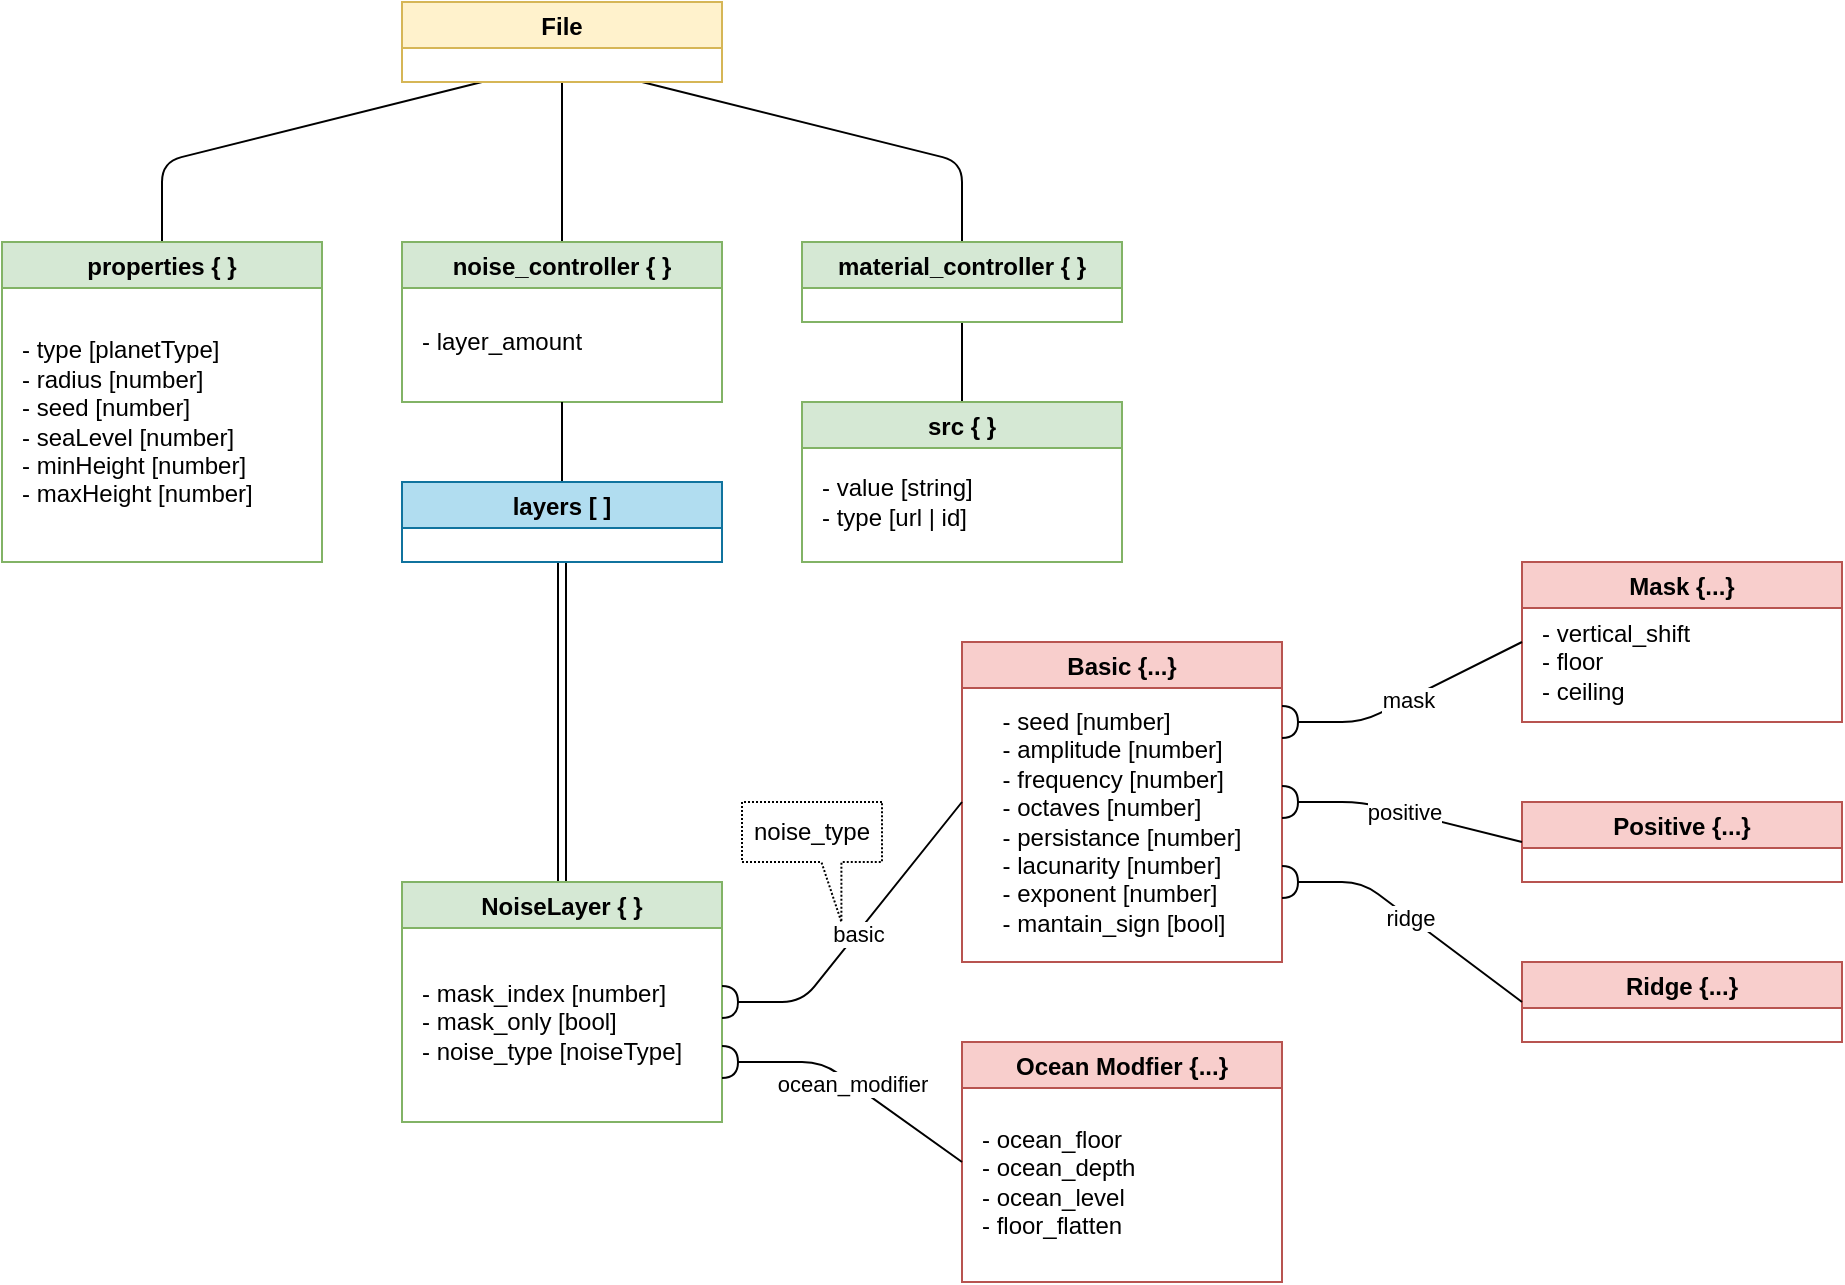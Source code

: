 <mxfile version="17.2.4" type="device" pages="4"><diagram id="GQdMElFTHJ-Tmces4Ila" name="Json data"><mxGraphModel dx="821" dy="764" grid="1" gridSize="10" guides="1" tooltips="1" connect="1" arrows="1" fold="1" page="0" pageScale="1" pageWidth="850" pageHeight="1100" math="0" shadow="0"><root><mxCell id="0"/><mxCell id="1" parent="0"/><mxCell id="5uUr7iKKDpG3X-_Dn8a7-5" style="edgeStyle=none;rounded=1;orthogonalLoop=1;jettySize=auto;html=1;exitX=0.25;exitY=1;exitDx=0;exitDy=0;entryX=0.5;entryY=0;entryDx=0;entryDy=0;startArrow=none;startFill=0;endArrow=none;endFill=0;strokeWidth=1;elbow=vertical;" edge="1" parent="1" source="5uUr7iKKDpG3X-_Dn8a7-1" target="5uUr7iKKDpG3X-_Dn8a7-3"><mxGeometry relative="1" as="geometry"><Array as="points"><mxPoint x="840" y="120"/></Array></mxGeometry></mxCell><mxCell id="5uUr7iKKDpG3X-_Dn8a7-8" style="edgeStyle=none;rounded=1;orthogonalLoop=1;jettySize=auto;html=1;exitX=0.5;exitY=1;exitDx=0;exitDy=0;entryX=0.5;entryY=0;entryDx=0;entryDy=0;startArrow=none;startFill=0;endArrow=none;endFill=0;strokeWidth=1;elbow=vertical;" edge="1" parent="1" source="5uUr7iKKDpG3X-_Dn8a7-1" target="5uUr7iKKDpG3X-_Dn8a7-6"><mxGeometry relative="1" as="geometry"/></mxCell><mxCell id="5uUr7iKKDpG3X-_Dn8a7-11" style="edgeStyle=none;rounded=1;orthogonalLoop=1;jettySize=auto;html=1;exitX=0.75;exitY=1;exitDx=0;exitDy=0;entryX=0.5;entryY=0;entryDx=0;entryDy=0;startArrow=none;startFill=0;endArrow=none;endFill=0;strokeWidth=1;elbow=vertical;" edge="1" parent="1" source="5uUr7iKKDpG3X-_Dn8a7-1" target="5uUr7iKKDpG3X-_Dn8a7-9"><mxGeometry relative="1" as="geometry"><Array as="points"><mxPoint x="1240" y="120"/></Array></mxGeometry></mxCell><mxCell id="5uUr7iKKDpG3X-_Dn8a7-1" value="File" style="swimlane;fillColor=#fff2cc;strokeColor=#d6b656;" vertex="1" parent="1"><mxGeometry x="960" y="40" width="160" height="40" as="geometry"/></mxCell><mxCell id="5uUr7iKKDpG3X-_Dn8a7-3" value="properties { }" style="swimlane;fillColor=#d5e8d4;strokeColor=#82b366;" vertex="1" parent="1"><mxGeometry x="760" y="160" width="160" height="160" as="geometry"/></mxCell><mxCell id="5uUr7iKKDpG3X-_Dn8a7-4" value="&lt;span&gt;- type [planetType]&amp;nbsp;&lt;/span&gt;&lt;br&gt;&lt;span&gt;- radius&amp;nbsp;[number]&lt;/span&gt;&lt;br&gt;&lt;span&gt;- seed&amp;nbsp;[number]&lt;/span&gt;&lt;br&gt;&lt;span&gt;- seaLevel&amp;nbsp;[number]&lt;/span&gt;&lt;br&gt;&lt;span&gt;- minHeight&amp;nbsp;[number]&lt;/span&gt;&lt;br&gt;&lt;span&gt;- maxHeight [number]&lt;/span&gt;" style="text;html=1;strokeColor=none;fillColor=none;align=left;verticalAlign=middle;whiteSpace=wrap;rounded=0;spacing=0;" vertex="1" parent="5uUr7iKKDpG3X-_Dn8a7-3"><mxGeometry x="10" y="30" width="140" height="120" as="geometry"/></mxCell><mxCell id="5uUr7iKKDpG3X-_Dn8a7-6" value="noise_controller { }" style="swimlane;fillColor=#d5e8d4;strokeColor=#82b366;" vertex="1" parent="1"><mxGeometry x="960" y="160" width="160" height="80" as="geometry"/></mxCell><mxCell id="5uUr7iKKDpG3X-_Dn8a7-12" value="&lt;span&gt;- layer_amount&lt;/span&gt;" style="text;html=1;strokeColor=none;fillColor=none;align=left;verticalAlign=middle;whiteSpace=wrap;rounded=0;spacing=0;" vertex="1" parent="5uUr7iKKDpG3X-_Dn8a7-6"><mxGeometry x="10" y="30" width="140" height="40" as="geometry"/></mxCell><mxCell id="5uUr7iKKDpG3X-_Dn8a7-21" style="edgeStyle=none;rounded=1;orthogonalLoop=1;jettySize=auto;html=1;exitX=0.5;exitY=1;exitDx=0;exitDy=0;entryX=0.5;entryY=0;entryDx=0;entryDy=0;startArrow=none;startFill=0;endArrow=none;endFill=0;strokeWidth=1;elbow=vertical;" edge="1" parent="1" source="5uUr7iKKDpG3X-_Dn8a7-9" target="5uUr7iKKDpG3X-_Dn8a7-19"><mxGeometry relative="1" as="geometry"/></mxCell><mxCell id="5uUr7iKKDpG3X-_Dn8a7-9" value="material_controller { }" style="swimlane;fillColor=#d5e8d4;strokeColor=#82b366;" vertex="1" parent="1"><mxGeometry x="1160" y="160" width="160" height="40" as="geometry"/></mxCell><mxCell id="5uUr7iKKDpG3X-_Dn8a7-13" style="edgeStyle=none;rounded=1;orthogonalLoop=1;jettySize=auto;html=1;startArrow=none;startFill=0;endArrow=none;endFill=0;strokeWidth=1;elbow=vertical;entryX=0.5;entryY=0;entryDx=0;entryDy=0;exitX=0.5;exitY=1;exitDx=0;exitDy=0;" edge="1" parent="1" source="5uUr7iKKDpG3X-_Dn8a7-6" target="5uUr7iKKDpG3X-_Dn8a7-14"><mxGeometry relative="1" as="geometry"><mxPoint x="1040" y="360.0" as="targetPoint"/><mxPoint x="1040" y="250" as="sourcePoint"/></mxGeometry></mxCell><mxCell id="5uUr7iKKDpG3X-_Dn8a7-18" style="edgeStyle=none;rounded=1;orthogonalLoop=1;jettySize=auto;html=1;exitX=0.5;exitY=1;exitDx=0;exitDy=0;entryX=0.5;entryY=0;entryDx=0;entryDy=0;startArrow=none;startFill=0;endArrow=none;endFill=0;strokeWidth=1;elbow=vertical;shape=link;" edge="1" parent="1" source="5uUr7iKKDpG3X-_Dn8a7-14" target="5uUr7iKKDpG3X-_Dn8a7-16"><mxGeometry relative="1" as="geometry"/></mxCell><mxCell id="5uUr7iKKDpG3X-_Dn8a7-14" value="layers [ ]" style="swimlane;fillColor=#b1ddf0;strokeColor=#10739e;" vertex="1" parent="1"><mxGeometry x="960" y="280" width="160" height="40" as="geometry"/></mxCell><mxCell id="5uUr7iKKDpG3X-_Dn8a7-16" value="NoiseLayer { }" style="swimlane;fillColor=#d5e8d4;strokeColor=#82b366;" vertex="1" parent="1"><mxGeometry x="960" y="480" width="160" height="120" as="geometry"/></mxCell><mxCell id="5uUr7iKKDpG3X-_Dn8a7-17" value="&lt;span&gt;- mask_index [number]&lt;/span&gt;&lt;br&gt;&lt;span&gt;- mask_only [bool]&lt;/span&gt;&lt;br&gt;&lt;span&gt;- noise_type [noiseType]&lt;/span&gt;" style="text;html=1;strokeColor=none;fillColor=none;align=left;verticalAlign=middle;whiteSpace=wrap;rounded=0;spacing=0;" vertex="1" parent="5uUr7iKKDpG3X-_Dn8a7-16"><mxGeometry x="10" y="30" width="140" height="80" as="geometry"/></mxCell><mxCell id="5uUr7iKKDpG3X-_Dn8a7-19" value="src { }" style="swimlane;fillColor=#d5e8d4;strokeColor=#82b366;" vertex="1" parent="1"><mxGeometry x="1160" y="240" width="160" height="80" as="geometry"/></mxCell><mxCell id="5uUr7iKKDpG3X-_Dn8a7-20" value="&lt;span&gt;- value [string]&lt;/span&gt;&lt;br&gt;&lt;span&gt;- type [url | id]&lt;/span&gt;" style="text;html=1;strokeColor=none;fillColor=none;align=left;verticalAlign=middle;whiteSpace=wrap;rounded=0;spacing=0;" vertex="1" parent="5uUr7iKKDpG3X-_Dn8a7-19"><mxGeometry x="10" y="30" width="140" height="40" as="geometry"/></mxCell><mxCell id="Uz4tXlo8y4h9d5QLKtZz-7" value="Basic {...}" style="swimlane;fillColor=#f8cecc;strokeColor=#b85450;startSize=23;" vertex="1" parent="1"><mxGeometry x="1240" y="360" width="160" height="160" as="geometry"><mxRectangle x="1240" y="360" width="80" height="23" as="alternateBounds"/></mxGeometry></mxCell><mxCell id="Uz4tXlo8y4h9d5QLKtZz-8" value="&lt;div style=&quot;text-align: left&quot;&gt;&lt;span&gt;- seed [number]&lt;/span&gt;&lt;/div&gt;&lt;span&gt;&lt;div style=&quot;text-align: left&quot;&gt;&lt;span&gt;- amplitude&amp;nbsp;[number]&lt;/span&gt;&lt;/div&gt;&lt;/span&gt;&lt;span&gt;&lt;div style=&quot;text-align: left&quot;&gt;&lt;span&gt;- frequency&amp;nbsp;[number]&lt;/span&gt;&lt;/div&gt;&lt;/span&gt;&lt;span&gt;&lt;div style=&quot;text-align: left&quot;&gt;&lt;span&gt;- octaves&amp;nbsp;[number]&lt;/span&gt;&lt;/div&gt;&lt;/span&gt;&lt;span&gt;&lt;div style=&quot;text-align: left&quot;&gt;&lt;span&gt;- persistance&amp;nbsp;[number]&lt;/span&gt;&lt;/div&gt;&lt;/span&gt;&lt;span&gt;&lt;div style=&quot;text-align: left&quot;&gt;&lt;span&gt;- lacunarity&amp;nbsp;[number]&lt;/span&gt;&lt;/div&gt;&lt;/span&gt;&lt;span&gt;&lt;div style=&quot;text-align: left&quot;&gt;&lt;span&gt;- exponent&amp;nbsp;[number]&lt;/span&gt;&lt;/div&gt;&lt;/span&gt;&lt;span&gt;&lt;div style=&quot;text-align: left&quot;&gt;&lt;span&gt;- mantain_sign [bool]&lt;/span&gt;&lt;/div&gt;&lt;/span&gt;" style="text;html=1;strokeColor=none;fillColor=none;align=center;verticalAlign=middle;whiteSpace=wrap;rounded=0;spacing=0;fontSize=12;labelPosition=center;verticalLabelPosition=middle;spacingLeft=0;" vertex="1" parent="Uz4tXlo8y4h9d5QLKtZz-7"><mxGeometry x="10" y="30" width="140" height="120" as="geometry"/></mxCell><mxCell id="Uz4tXlo8y4h9d5QLKtZz-10" value="Mask {...}" style="swimlane;fillColor=#f8cecc;strokeColor=#b85450;startSize=23;" vertex="1" parent="1"><mxGeometry x="1520" y="320" width="160" height="80" as="geometry"/></mxCell><mxCell id="Uz4tXlo8y4h9d5QLKtZz-11" value="&lt;span&gt;- vertical_shift&lt;/span&gt;&lt;br&gt;&lt;span&gt;- floor&lt;/span&gt;&lt;br&gt;&lt;span&gt;- ceiling&lt;/span&gt;" style="text;html=1;strokeColor=none;fillColor=none;align=left;verticalAlign=middle;whiteSpace=wrap;rounded=0;spacing=0;" vertex="1" parent="Uz4tXlo8y4h9d5QLKtZz-10"><mxGeometry x="10" y="30" width="140" height="40" as="geometry"/></mxCell><mxCell id="Uz4tXlo8y4h9d5QLKtZz-18" value="Ocean Modfier {...}" style="swimlane;fillColor=#f8cecc;strokeColor=#b85450;startSize=23;" vertex="1" parent="1"><mxGeometry x="1240" y="560" width="160" height="120" as="geometry"/></mxCell><mxCell id="Uz4tXlo8y4h9d5QLKtZz-19" value="&lt;span&gt;- ocean_floor&lt;/span&gt;&lt;br&gt;&lt;span&gt;- ocean_depth&lt;/span&gt;&lt;br&gt;&lt;span&gt;- ocean_level&lt;/span&gt;&lt;br&gt;&lt;span&gt;- floor_flatten&lt;/span&gt;" style="text;html=1;strokeColor=none;fillColor=none;align=left;verticalAlign=middle;whiteSpace=wrap;rounded=0;spacing=0;" vertex="1" parent="Uz4tXlo8y4h9d5QLKtZz-18"><mxGeometry x="10" y="30" width="140" height="80" as="geometry"/></mxCell><mxCell id="Uz4tXlo8y4h9d5QLKtZz-20" value="" style="endArrow=halfCircle;html=1;rounded=1;strokeWidth=1;elbow=vertical;exitX=0;exitY=0.5;exitDx=0;exitDy=0;entryX=1;entryY=0.5;entryDx=0;entryDy=0;endFill=0;" edge="1" parent="1" source="Uz4tXlo8y4h9d5QLKtZz-7" target="5uUr7iKKDpG3X-_Dn8a7-16"><mxGeometry relative="1" as="geometry"><mxPoint x="1100" y="500" as="sourcePoint"/><mxPoint x="1200" y="500" as="targetPoint"/><Array as="points"><mxPoint x="1160" y="540"/></Array></mxGeometry></mxCell><mxCell id="Uz4tXlo8y4h9d5QLKtZz-21" value="basic" style="edgeLabel;resizable=0;html=1;align=center;verticalAlign=middle;labelBorderColor=none;" connectable="0" vertex="1" parent="Uz4tXlo8y4h9d5QLKtZz-20"><mxGeometry relative="1" as="geometry"/></mxCell><mxCell id="Uz4tXlo8y4h9d5QLKtZz-22" value="" style="endArrow=halfCircle;html=1;rounded=1;strokeWidth=1;elbow=vertical;exitX=0;exitY=0.5;exitDx=0;exitDy=0;entryX=1;entryY=0.25;entryDx=0;entryDy=0;endFill=0;" edge="1" parent="1" source="Uz4tXlo8y4h9d5QLKtZz-10" target="Uz4tXlo8y4h9d5QLKtZz-7"><mxGeometry relative="1" as="geometry"><mxPoint x="1480.0" y="480" as="sourcePoint"/><mxPoint x="1400" y="460" as="targetPoint"/><Array as="points"><mxPoint x="1440" y="400"/><mxPoint x="1410" y="400"/></Array></mxGeometry></mxCell><mxCell id="Uz4tXlo8y4h9d5QLKtZz-23" value="mask" style="edgeLabel;resizable=0;html=1;align=center;verticalAlign=middle;labelBorderColor=none;" connectable="0" vertex="1" parent="Uz4tXlo8y4h9d5QLKtZz-22"><mxGeometry relative="1" as="geometry"/></mxCell><mxCell id="Uz4tXlo8y4h9d5QLKtZz-26" value="" style="endArrow=halfCircle;html=1;rounded=1;strokeWidth=1;elbow=vertical;exitX=0;exitY=0.5;exitDx=0;exitDy=0;entryX=1;entryY=0.75;entryDx=0;entryDy=0;endFill=0;" edge="1" parent="1" source="Uz4tXlo8y4h9d5QLKtZz-18" target="5uUr7iKKDpG3X-_Dn8a7-16"><mxGeometry relative="1" as="geometry"><mxPoint x="1210.0" y="450" as="sourcePoint"/><mxPoint x="1130" y="430" as="targetPoint"/><Array as="points"><mxPoint x="1170" y="570"/></Array></mxGeometry></mxCell><mxCell id="Uz4tXlo8y4h9d5QLKtZz-27" value="ocean_modifier" style="edgeLabel;resizable=0;html=1;align=center;verticalAlign=middle;labelBorderColor=none;" connectable="0" vertex="1" parent="Uz4tXlo8y4h9d5QLKtZz-26"><mxGeometry relative="1" as="geometry"/></mxCell><mxCell id="Uz4tXlo8y4h9d5QLKtZz-28" value="Positive {...}" style="swimlane;fillColor=#f8cecc;strokeColor=#b85450;startSize=23;" vertex="1" parent="1"><mxGeometry x="1520" y="440" width="160" height="40" as="geometry"/></mxCell><mxCell id="Uz4tXlo8y4h9d5QLKtZz-30" value="" style="endArrow=halfCircle;html=1;rounded=1;strokeWidth=1;elbow=vertical;exitX=0;exitY=0.5;exitDx=0;exitDy=0;entryX=1;entryY=0.5;entryDx=0;entryDy=0;endFill=0;" edge="1" parent="1" source="Uz4tXlo8y4h9d5QLKtZz-28" target="Uz4tXlo8y4h9d5QLKtZz-7"><mxGeometry relative="1" as="geometry"><mxPoint x="1490" y="450" as="sourcePoint"/><mxPoint x="1370" y="470" as="targetPoint"/><Array as="points"><mxPoint x="1440" y="440"/><mxPoint x="1400" y="440"/></Array></mxGeometry></mxCell><mxCell id="Uz4tXlo8y4h9d5QLKtZz-31" value="positive" style="edgeLabel;resizable=0;html=1;align=center;verticalAlign=middle;labelBorderColor=none;" connectable="0" vertex="1" parent="Uz4tXlo8y4h9d5QLKtZz-30"><mxGeometry relative="1" as="geometry"/></mxCell><mxCell id="Uz4tXlo8y4h9d5QLKtZz-32" value="Ridge {...}" style="swimlane;fillColor=#f8cecc;strokeColor=#b85450;startSize=23;" vertex="1" parent="1"><mxGeometry x="1520" y="520" width="160" height="40" as="geometry"/></mxCell><mxCell id="Uz4tXlo8y4h9d5QLKtZz-33" value="" style="endArrow=halfCircle;html=1;rounded=1;strokeWidth=1;elbow=vertical;exitX=0;exitY=0.5;exitDx=0;exitDy=0;entryX=1;entryY=0.75;entryDx=0;entryDy=0;endFill=0;" edge="1" parent="1" source="Uz4tXlo8y4h9d5QLKtZz-32" target="Uz4tXlo8y4h9d5QLKtZz-7"><mxGeometry relative="1" as="geometry"><mxPoint x="1490" y="510" as="sourcePoint"/><mxPoint x="1370" y="450" as="targetPoint"/><Array as="points"><mxPoint x="1440" y="480"/><mxPoint x="1400" y="480"/></Array></mxGeometry></mxCell><mxCell id="Uz4tXlo8y4h9d5QLKtZz-34" value="ridge" style="edgeLabel;resizable=0;html=1;align=center;verticalAlign=middle;labelBorderColor=none;" connectable="0" vertex="1" parent="Uz4tXlo8y4h9d5QLKtZz-33"><mxGeometry relative="1" as="geometry"/></mxCell><mxCell id="Uz4tXlo8y4h9d5QLKtZz-35" value="noise_type" style="shape=callout;whiteSpace=wrap;html=1;perimeter=calloutPerimeter;labelBorderColor=none;base=10;direction=east;flipH=1;size=30;position=0.29;position2=0.29;dashed=1;dashPattern=1 1;" vertex="1" parent="1"><mxGeometry x="1130" y="440" width="70" height="60" as="geometry"/></mxCell></root></mxGraphModel></diagram><diagram id="xcOpN94W86_gGL_aaybc" name="Update"><mxGraphModel dx="2584" dy="865" grid="1" gridSize="10" guides="1" tooltips="1" connect="1" arrows="1" fold="1" page="0" pageScale="1" pageWidth="850" pageHeight="1100" math="0" shadow="0"><root><mxCell id="0"/><mxCell id="1" parent="0"/><mxCell id="YYhva7pgrhNcqztnvyAp-3" value="Planet" style="swimlane;fillColor=#fff2cc;strokeColor=#d6b656;" vertex="1" parent="1"><mxGeometry x="-600" y="520" width="200" height="80" as="geometry"/></mxCell><mxCell id="YYhva7pgrhNcqztnvyAp-23" value="update()" style="text;html=1;strokeColor=none;fillColor=none;align=center;verticalAlign=middle;whiteSpace=wrap;rounded=0;" vertex="1" parent="YYhva7pgrhNcqztnvyAp-3"><mxGeometry x="10" y="30" width="170" height="40" as="geometry"/></mxCell><mxCell id="YYhva7pgrhNcqztnvyAp-80" style="edgeStyle=none;rounded=1;orthogonalLoop=1;jettySize=auto;html=1;exitX=0.25;exitY=0;exitDx=0;exitDy=0;entryX=0.5;entryY=1;entryDx=0;entryDy=0;startArrow=none;startFill=0;endArrow=classic;endFill=1;strokeWidth=1;elbow=vertical;" edge="1" parent="1" source="YYhva7pgrhNcqztnvyAp-7" target="YYhva7pgrhNcqztnvyAp-79"><mxGeometry relative="1" as="geometry"/></mxCell><mxCell id="YYhva7pgrhNcqztnvyAp-7" value="Data controller" style="swimlane;fillColor=#e1d5e7;strokeColor=#9673a6;" vertex="1" parent="1"><mxGeometry x="200" y="680" width="200" height="80" as="geometry"/></mxCell><mxCell id="YYhva7pgrhNcqztnvyAp-41" value="setMinMaxHeight()" style="text;html=1;strokeColor=none;fillColor=none;align=center;verticalAlign=middle;whiteSpace=wrap;rounded=0;" vertex="1" parent="YYhva7pgrhNcqztnvyAp-7"><mxGeometry x="10" y="30" width="170" height="40" as="geometry"/></mxCell><mxCell id="YYhva7pgrhNcqztnvyAp-8" value="Noise controller" style="swimlane;fillColor=#d5e8d4;strokeColor=#82b366;" vertex="1" parent="1"><mxGeometry y="320" width="200" height="80" as="geometry"/></mxCell><mxCell id="YYhva7pgrhNcqztnvyAp-33" value="applyLayers()" style="text;html=1;strokeColor=none;fillColor=none;align=center;verticalAlign=middle;whiteSpace=wrap;rounded=0;" vertex="1" parent="YYhva7pgrhNcqztnvyAp-8"><mxGeometry x="10" y="30" width="170" height="40" as="geometry"/></mxCell><mxCell id="YYhva7pgrhNcqztnvyAp-15" value="Noise layers(s)" style="swimlane;fillColor=#dae8fc;strokeColor=#6c8ebf;" vertex="1" parent="1"><mxGeometry x="360" y="320" width="200" height="80" as="geometry"/></mxCell><mxCell id="YYhva7pgrhNcqztnvyAp-44" value="applyNoise()" style="text;html=1;strokeColor=none;fillColor=none;align=center;verticalAlign=middle;whiteSpace=wrap;rounded=0;" vertex="1" parent="YYhva7pgrhNcqztnvyAp-15"><mxGeometry x="10" y="30" width="170" height="40" as="geometry"/></mxCell><mxCell id="YYhva7pgrhNcqztnvyAp-57" style="rounded=1;orthogonalLoop=1;jettySize=auto;html=1;exitX=0.5;exitY=0;exitDx=0;exitDy=0;entryX=0.5;entryY=1;entryDx=0;entryDy=0;startArrow=none;startFill=0;endArrow=none;endFill=0;elbow=vertical;dashed=1;dashPattern=1 2;strokeWidth=2;" edge="1" parent="1" source="YYhva7pgrhNcqztnvyAp-19" target="YYhva7pgrhNcqztnvyAp-56"><mxGeometry relative="1" as="geometry"/></mxCell><mxCell id="YYhva7pgrhNcqztnvyAp-19" value="Icosphere mesh" style="swimlane;fillColor=#f8cecc;strokeColor=#b85450;" vertex="1" parent="1"><mxGeometry x="-320" y="520" width="200" height="80" as="geometry"/></mxCell><mxCell id="YYhva7pgrhNcqztnvyAp-32" value="updateMesh()" style="text;html=1;strokeColor=none;fillColor=none;align=center;verticalAlign=middle;whiteSpace=wrap;rounded=0;" vertex="1" parent="YYhva7pgrhNcqztnvyAp-19"><mxGeometry x="10" y="30" width="170" height="40" as="geometry"/></mxCell><mxCell id="YYhva7pgrhNcqztnvyAp-62" style="edgeStyle=none;rounded=1;orthogonalLoop=1;jettySize=auto;html=1;exitX=0;exitY=0.25;exitDx=0;exitDy=0;entryX=1;entryY=0.5;entryDx=0;entryDy=0;startArrow=none;startFill=0;endArrow=classic;endFill=1;elbow=vertical;" edge="1" parent="1" source="YYhva7pgrhNcqztnvyAp-35" target="YYhva7pgrhNcqztnvyAp-59"><mxGeometry relative="1" as="geometry"><Array as="points"><mxPoint x="-140" y="360"/></Array></mxGeometry></mxCell><mxCell id="YYhva7pgrhNcqztnvyAp-35" value="Noise controller" style="swimlane;fillColor=#d5e8d4;strokeColor=#82b366;" vertex="1" parent="1"><mxGeometry y="440" width="200" height="80" as="geometry"/></mxCell><mxCell id="YYhva7pgrhNcqztnvyAp-36" value="getLayerData()" style="text;html=1;strokeColor=none;fillColor=none;align=center;verticalAlign=middle;whiteSpace=wrap;rounded=0;" vertex="1" parent="YYhva7pgrhNcqztnvyAp-35"><mxGeometry x="10" y="30" width="170" height="40" as="geometry"/></mxCell><mxCell id="YYhva7pgrhNcqztnvyAp-89" style="edgeStyle=none;rounded=1;orthogonalLoop=1;jettySize=auto;html=1;exitX=0.5;exitY=1;exitDx=0;exitDy=0;entryX=0.5;entryY=0;entryDx=0;entryDy=0;dashed=1;startArrow=none;startFill=0;endArrow=none;endFill=0;strokeWidth=2;elbow=vertical;dashPattern=1 2;" edge="1" parent="1" source="YYhva7pgrhNcqztnvyAp-46" target="YYhva7pgrhNcqztnvyAp-88"><mxGeometry relative="1" as="geometry"/></mxCell><mxCell id="YYhva7pgrhNcqztnvyAp-46" value="Material controller" style="swimlane;startSize=23;fillColor=#ffe6cc;strokeColor=#d79b00;" vertex="1" parent="1"><mxGeometry x="200" y="800" width="200" height="80" as="geometry"/></mxCell><mxCell id="YYhva7pgrhNcqztnvyAp-47" value="updateMeshMaterial()" style="text;html=1;strokeColor=none;fillColor=none;align=center;verticalAlign=middle;whiteSpace=wrap;rounded=0;" vertex="1" parent="YYhva7pgrhNcqztnvyAp-46"><mxGeometry x="10" y="30" width="170" height="40" as="geometry"/></mxCell><mxCell id="YYhva7pgrhNcqztnvyAp-52" style="rounded=1;orthogonalLoop=1;jettySize=auto;html=1;exitX=0.5;exitY=1;exitDx=0;exitDy=0;entryX=0.5;entryY=0;entryDx=0;entryDy=0;startArrow=none;startFill=0;endArrow=none;endFill=0;dashed=1;dashPattern=1 2;strokeWidth=2;" edge="1" parent="1" source="YYhva7pgrhNcqztnvyAp-51" target="YYhva7pgrhNcqztnvyAp-8"><mxGeometry relative="1" as="geometry"/></mxCell><mxCell id="YYhva7pgrhNcqztnvyAp-60" style="edgeStyle=none;rounded=1;orthogonalLoop=1;jettySize=auto;html=1;exitX=0.5;exitY=1;exitDx=0;exitDy=0;entryX=0.5;entryY=0;entryDx=0;entryDy=0;startArrow=none;startFill=0;endArrow=classic;endFill=1;elbow=vertical;dashed=1;" edge="1" parent="1" source="YYhva7pgrhNcqztnvyAp-51" target="YYhva7pgrhNcqztnvyAp-59"><mxGeometry relative="1" as="geometry"><Array as="points"><mxPoint x="-220" y="300"/></Array></mxGeometry></mxCell><mxCell id="YYhva7pgrhNcqztnvyAp-51" value="elevationDataCache" style="rounded=1;whiteSpace=wrap;html=1;fillColor=#f5f5f5;strokeColor=#666666;fontColor=#333333;" vertex="1" parent="1"><mxGeometry x="40" y="200" width="120" height="40" as="geometry"/></mxCell><mxCell id="YYhva7pgrhNcqztnvyAp-54" value="" style="endArrow=classic;html=1;rounded=1;exitX=0;exitY=0.5;exitDx=0;exitDy=0;entryX=1;entryY=0.5;entryDx=0;entryDy=0;" edge="1" parent="1" source="YYhva7pgrhNcqztnvyAp-15" target="YYhva7pgrhNcqztnvyAp-51"><mxGeometry relative="1" as="geometry"><mxPoint x="210" y="310" as="sourcePoint"/><mxPoint x="310" y="310" as="targetPoint"/><Array as="points"><mxPoint x="210" y="220"/></Array></mxGeometry></mxCell><mxCell id="YYhva7pgrhNcqztnvyAp-55" value="calculates" style="edgeLabel;resizable=0;html=1;align=center;verticalAlign=middle;" connectable="0" vertex="1" parent="YYhva7pgrhNcqztnvyAp-54"><mxGeometry relative="1" as="geometry"/></mxCell><mxCell id="YYhva7pgrhNcqztnvyAp-56" value="Mesh" style="rounded=1;whiteSpace=wrap;html=1;fillColor=#f5f5f5;strokeColor=#666666;fontColor=#333333;" vertex="1" parent="1"><mxGeometry x="-280" y="440" width="120" height="40" as="geometry"/></mxCell><mxCell id="YYhva7pgrhNcqztnvyAp-61" style="edgeStyle=none;rounded=1;orthogonalLoop=1;jettySize=auto;html=1;exitX=0.5;exitY=1;exitDx=0;exitDy=0;entryX=0.5;entryY=0;entryDx=0;entryDy=0;startArrow=none;startFill=0;endArrow=classic;endFill=1;elbow=vertical;" edge="1" parent="1" source="YYhva7pgrhNcqztnvyAp-59" target="YYhva7pgrhNcqztnvyAp-56"><mxGeometry relative="1" as="geometry"/></mxCell><mxCell id="YYhva7pgrhNcqztnvyAp-59" value="updates" style="rhombus;whiteSpace=wrap;html=1;" vertex="1" parent="1"><mxGeometry x="-260" y="320" width="80" height="80" as="geometry"/></mxCell><mxCell id="YYhva7pgrhNcqztnvyAp-64" style="edgeStyle=none;rounded=1;orthogonalLoop=1;jettySize=auto;html=1;exitX=0.5;exitY=1;exitDx=0;exitDy=0;entryX=0.75;entryY=0;entryDx=0;entryDy=0;dashed=1;startArrow=none;startFill=0;endArrow=none;endFill=0;strokeWidth=2;elbow=vertical;dashPattern=1 2;" edge="1" parent="1" source="YYhva7pgrhNcqztnvyAp-63" target="YYhva7pgrhNcqztnvyAp-7"><mxGeometry relative="1" as="geometry"/></mxCell><mxCell id="YYhva7pgrhNcqztnvyAp-63" value="properties" style="rounded=1;whiteSpace=wrap;html=1;fillColor=#f5f5f5;strokeColor=#666666;fontColor=#333333;" vertex="1" parent="1"><mxGeometry x="340" y="540" width="120" height="40" as="geometry"/></mxCell><mxCell id="YYhva7pgrhNcqztnvyAp-81" style="edgeStyle=none;rounded=1;orthogonalLoop=1;jettySize=auto;html=1;exitX=1;exitY=0.5;exitDx=0;exitDy=0;entryX=0;entryY=0.5;entryDx=0;entryDy=0;startArrow=none;startFill=0;endArrow=classic;endFill=1;strokeWidth=1;elbow=vertical;dashed=1;" edge="1" parent="1" source="YYhva7pgrhNcqztnvyAp-72" target="YYhva7pgrhNcqztnvyAp-79"><mxGeometry relative="1" as="geometry"/></mxCell><mxCell id="YYhva7pgrhNcqztnvyAp-72" value="min-max height" style="rounded=1;whiteSpace=wrap;html=1;fillColor=#f5f5f5;strokeColor=#666666;fontColor=#333333;" vertex="1" parent="1"><mxGeometry x="40" y="540" width="120" height="40" as="geometry"/></mxCell><mxCell id="YYhva7pgrhNcqztnvyAp-75" value="" style="endArrow=classic;html=1;rounded=1;exitX=1;exitY=0.5;exitDx=0;exitDy=0;entryX=0;entryY=0.5;entryDx=0;entryDy=0;" edge="1" parent="1" source="YYhva7pgrhNcqztnvyAp-19" target="YYhva7pgrhNcqztnvyAp-72"><mxGeometry relative="1" as="geometry"><mxPoint x="310" y="605" as="sourcePoint"/><mxPoint x="-80" y="580" as="targetPoint"/></mxGeometry></mxCell><mxCell id="YYhva7pgrhNcqztnvyAp-76" value="calculates" style="edgeLabel;resizable=0;html=1;align=center;verticalAlign=middle;" connectable="0" vertex="1" parent="YYhva7pgrhNcqztnvyAp-75"><mxGeometry relative="1" as="geometry"/></mxCell><mxCell id="YYhva7pgrhNcqztnvyAp-82" style="edgeStyle=none;rounded=1;orthogonalLoop=1;jettySize=auto;html=1;exitX=1;exitY=0.5;exitDx=0;exitDy=0;entryX=0;entryY=0.5;entryDx=0;entryDy=0;startArrow=none;startFill=0;endArrow=classic;endFill=1;strokeWidth=1;elbow=vertical;" edge="1" parent="1" source="YYhva7pgrhNcqztnvyAp-79" target="YYhva7pgrhNcqztnvyAp-63"><mxGeometry relative="1" as="geometry"/></mxCell><mxCell id="YYhva7pgrhNcqztnvyAp-79" value="updates" style="rhombus;whiteSpace=wrap;html=1;" vertex="1" parent="1"><mxGeometry x="210" y="520" width="80" height="80" as="geometry"/></mxCell><mxCell id="YYhva7pgrhNcqztnvyAp-84" style="edgeStyle=none;rounded=1;orthogonalLoop=1;jettySize=auto;html=1;exitX=1;exitY=0.5;exitDx=0;exitDy=0;entryX=0;entryY=0.5;entryDx=0;entryDy=0;startArrow=none;startFill=0;endArrow=classic;endFill=1;strokeWidth=1;elbow=vertical;" edge="1" parent="1" target="YYhva7pgrhNcqztnvyAp-87" source="YYhva7pgrhNcqztnvyAp-46"><mxGeometry relative="1" as="geometry"><mxPoint x="535" y="810" as="sourcePoint"/></mxGeometry></mxCell><mxCell id="YYhva7pgrhNcqztnvyAp-85" style="edgeStyle=none;rounded=1;orthogonalLoop=1;jettySize=auto;html=1;exitX=0.75;exitY=1;exitDx=0;exitDy=0;entryX=0.5;entryY=0;entryDx=0;entryDy=0;startArrow=none;startFill=0;endArrow=classic;endFill=1;strokeWidth=1;elbow=vertical;dashed=1;" edge="1" parent="1" target="YYhva7pgrhNcqztnvyAp-87" source="YYhva7pgrhNcqztnvyAp-63"><mxGeometry relative="1" as="geometry"><mxPoint x="425" y="700" as="sourcePoint"/><Array as="points"><mxPoint x="480" y="750"/></Array></mxGeometry></mxCell><mxCell id="YYhva7pgrhNcqztnvyAp-86" style="edgeStyle=none;rounded=1;orthogonalLoop=1;jettySize=auto;html=1;exitX=0.5;exitY=1;exitDx=0;exitDy=0;entryX=1;entryY=0.5;entryDx=0;entryDy=0;startArrow=none;startFill=0;endArrow=classic;endFill=1;strokeWidth=1;elbow=vertical;" edge="1" parent="1" source="YYhva7pgrhNcqztnvyAp-87" target="YYhva7pgrhNcqztnvyAp-88"><mxGeometry relative="1" as="geometry"><mxPoint x="650" y="700" as="targetPoint"/><Array as="points"><mxPoint x="400" y="940"/></Array></mxGeometry></mxCell><mxCell id="YYhva7pgrhNcqztnvyAp-87" value="updates" style="rhombus;whiteSpace=wrap;html=1;" vertex="1" parent="1"><mxGeometry x="440" y="800" width="80" height="80" as="geometry"/></mxCell><mxCell id="YYhva7pgrhNcqztnvyAp-88" value="Material" style="rounded=1;whiteSpace=wrap;html=1;fillColor=#f5f5f5;strokeColor=#666666;fontColor=#333333;" vertex="1" parent="1"><mxGeometry x="240" y="920" width="120" height="40" as="geometry"/></mxCell><mxCell id="YYhva7pgrhNcqztnvyAp-94" value="" style="endArrow=classic;html=1;rounded=1;strokeWidth=2;elbow=vertical;exitX=1;exitY=0.5;exitDx=0;exitDy=0;entryX=0;entryY=0.5;entryDx=0;entryDy=0;fillColor=#1ba1e2;strokeColor=#006EAF;" edge="1" parent="1" source="YYhva7pgrhNcqztnvyAp-3" target="YYhva7pgrhNcqztnvyAp-19"><mxGeometry relative="1" as="geometry"><mxPoint x="-400" y="490" as="sourcePoint"/><mxPoint x="-300" y="490" as="targetPoint"/></mxGeometry></mxCell><mxCell id="YYhva7pgrhNcqztnvyAp-96" value="" style="endArrow=classic;html=1;rounded=1;strokeWidth=2;elbow=vertical;exitX=1;exitY=0;exitDx=0;exitDy=0;entryX=0;entryY=0.5;entryDx=0;entryDy=0;fillColor=#1ba1e2;strokeColor=#006EAF;" edge="1" parent="1" source="YYhva7pgrhNcqztnvyAp-19" target="YYhva7pgrhNcqztnvyAp-8"><mxGeometry relative="1" as="geometry"><mxPoint x="-90" y="590" as="sourcePoint"/><mxPoint x="10" y="590" as="targetPoint"/><Array as="points"><mxPoint x="-40" y="360"/></Array></mxGeometry></mxCell><mxCell id="YYhva7pgrhNcqztnvyAp-98" value="" style="endArrow=classic;html=1;rounded=1;strokeWidth=2;elbow=vertical;exitX=1;exitY=0.25;exitDx=0;exitDy=0;entryX=0;entryY=0.5;entryDx=0;entryDy=0;fillColor=#1ba1e2;strokeColor=#006EAF;" edge="1" parent="1" source="YYhva7pgrhNcqztnvyAp-19" target="YYhva7pgrhNcqztnvyAp-35"><mxGeometry relative="1" as="geometry"><mxPoint x="-90" y="640" as="sourcePoint"/><mxPoint x="10" y="640" as="targetPoint"/><Array as="points"><mxPoint x="-40" y="480"/></Array></mxGeometry></mxCell><mxCell id="YYhva7pgrhNcqztnvyAp-100" value="" style="endArrow=classic;html=1;rounded=1;strokeWidth=2;elbow=vertical;exitX=1;exitY=0.75;exitDx=0;exitDy=0;entryX=0;entryY=0.5;entryDx=0;entryDy=0;fillColor=#1ba1e2;strokeColor=#006EAF;" edge="1" parent="1" source="YYhva7pgrhNcqztnvyAp-19" target="YYhva7pgrhNcqztnvyAp-7"><mxGeometry relative="1" as="geometry"><mxPoint x="-90" y="600" as="sourcePoint"/><mxPoint x="10" y="600" as="targetPoint"/><Array as="points"><mxPoint x="160" y="720"/></Array></mxGeometry></mxCell><mxCell id="YYhva7pgrhNcqztnvyAp-102" value="" style="endArrow=classic;html=1;rounded=1;strokeWidth=2;elbow=vertical;exitX=1;exitY=1;exitDx=0;exitDy=0;entryX=0;entryY=0.5;entryDx=0;entryDy=0;fillColor=#1ba1e2;strokeColor=#006EAF;" edge="1" parent="1" source="YYhva7pgrhNcqztnvyAp-19" target="YYhva7pgrhNcqztnvyAp-46"><mxGeometry relative="1" as="geometry"><mxPoint x="-10" y="630" as="sourcePoint"/><mxPoint x="90" y="630" as="targetPoint"/><Array as="points"><mxPoint x="160" y="840"/></Array></mxGeometry></mxCell><mxCell id="YYhva7pgrhNcqztnvyAp-104" value="" style="endArrow=classic;html=1;rounded=1;strokeWidth=2;elbow=vertical;exitX=1;exitY=0.75;exitDx=0;exitDy=0;entryX=0;entryY=0.75;entryDx=0;entryDy=0;fillColor=#1ba1e2;strokeColor=#006EAF;" edge="1" parent="1" source="YYhva7pgrhNcqztnvyAp-8" target="YYhva7pgrhNcqztnvyAp-15"><mxGeometry relative="1" as="geometry"><mxPoint x="280" y="330" as="sourcePoint"/><mxPoint x="380" y="330" as="targetPoint"/></mxGeometry></mxCell><mxCell id="YYhva7pgrhNcqztnvyAp-105" value="for-each" style="edgeLabel;resizable=0;html=1;align=center;verticalAlign=middle;" connectable="0" vertex="1" parent="YYhva7pgrhNcqztnvyAp-104"><mxGeometry relative="1" as="geometry"/></mxCell><mxCell id="K2qneYsCvILLyH7VXljW-3" value="???" style="swimlane;" vertex="1" parent="1"><mxGeometry x="-1080" y="440" width="200" height="80" as="geometry"/></mxCell><mxCell id="K2qneYsCvILLyH7VXljW-5" value="Planet" style="swimlane;fillColor=#fff2cc;strokeColor=#d6b656;" vertex="1" parent="1"><mxGeometry x="-880" y="600" width="200" height="80" as="geometry"/></mxCell><mxCell id="K2qneYsCvILLyH7VXljW-6" value="update loop" style="text;html=1;strokeColor=none;fillColor=none;align=center;verticalAlign=middle;whiteSpace=wrap;rounded=0;" vertex="1" parent="K2qneYsCvILLyH7VXljW-5"><mxGeometry x="10" y="30" width="170" height="40" as="geometry"/></mxCell><mxCell id="K2qneYsCvILLyH7VXljW-7" value="" style="endArrow=classic;html=1;rounded=1;strokeWidth=2;elbow=vertical;exitX=1;exitY=0.5;exitDx=0;exitDy=0;entryX=0;entryY=0.75;entryDx=0;entryDy=0;fillColor=#1ba1e2;strokeColor=#006EAF;" edge="1" parent="1" source="K2qneYsCvILLyH7VXljW-5" target="YYhva7pgrhNcqztnvyAp-3"><mxGeometry relative="1" as="geometry"><mxPoint x="-840" y="639.52" as="sourcePoint"/><mxPoint x="-760" y="639.52" as="targetPoint"/><Array as="points"><mxPoint x="-620" y="580"/></Array></mxGeometry></mxCell><mxCell id="JYxdjXMiqhY-TuKhdV1X-1" value="'fromJson' graph" style="shape=note;whiteSpace=wrap;html=1;backgroundOutline=1;darkOpacity=0.05;labelBorderColor=none;fillColor=#bac8d3;strokeColor=#23445d;size=23;" vertex="1" parent="1"><mxGeometry x="-800" y="440" width="120" height="80" as="geometry"/></mxCell><mxCell id="uZ5AuzKf52ysA2BAvfIY-1" value="" style="endArrow=blockThin;html=1;rounded=1;strokeWidth=2;elbow=vertical;exitX=1;exitY=0.5;exitDx=0;exitDy=0;entryX=0;entryY=0.5;entryDx=0;entryDy=0;fillColor=#1ba1e2;strokeColor=#006EAF;entryPerimeter=0;endFill=0;" edge="1" parent="1" source="K2qneYsCvILLyH7VXljW-3" target="JYxdjXMiqhY-TuKhdV1X-1"><mxGeometry relative="1" as="geometry"><mxPoint x="-870" y="484.52" as="sourcePoint"/><mxPoint x="-790" y="484.52" as="targetPoint"/></mxGeometry></mxCell><mxCell id="uZ5AuzKf52ysA2BAvfIY-2" value="" style="endArrow=classic;html=1;rounded=1;strokeWidth=2;elbow=vertical;exitX=0;exitY=0;exitDx=120;exitDy=51.5;entryX=0;entryY=0.5;entryDx=0;entryDy=0;fillColor=#1ba1e2;strokeColor=#006EAF;endFill=1;exitPerimeter=0;" edge="1" parent="1" source="JYxdjXMiqhY-TuKhdV1X-1" target="YYhva7pgrhNcqztnvyAp-3"><mxGeometry relative="1" as="geometry"><mxPoint x="-870" y="490" as="sourcePoint"/><mxPoint x="-790" y="490" as="targetPoint"/><Array as="points"><mxPoint x="-620" y="560"/></Array></mxGeometry></mxCell></root></mxGraphModel></diagram><diagram id="StXmh6TA3nbW4q4inQQG" name="fromJson"><mxGraphModel dx="1732" dy="333" grid="1" gridSize="10" guides="1" tooltips="1" connect="1" arrows="1" fold="1" page="0" pageScale="1" pageWidth="850" pageHeight="1100" math="0" shadow="0"><root><mxCell id="0"/><mxCell id="1" parent="0"/><mxCell id="d_kMf7-2YSE2ZJdynZqe-1" value="Planet" style="swimlane;fillColor=#fff2cc;strokeColor=#d6b656;" vertex="1" parent="1"><mxGeometry x="-840" y="520" width="200" height="80" as="geometry"/></mxCell><mxCell id="d_kMf7-2YSE2ZJdynZqe-2" value="fromJson()" style="text;html=1;strokeColor=none;fillColor=none;align=center;verticalAlign=middle;whiteSpace=wrap;rounded=0;" vertex="1" parent="d_kMf7-2YSE2ZJdynZqe-1"><mxGeometry x="10" y="30" width="170" height="40" as="geometry"/></mxCell><mxCell id="cNBgQSvVASbFr1g_ahRj-1" value="Planet" style="swimlane;fillColor=#fff2cc;strokeColor=#d6b656;" vertex="1" parent="1"><mxGeometry x="-520" y="600" width="200" height="80" as="geometry"/></mxCell><mxCell id="cNBgQSvVASbFr1g_ahRj-2" value="contructor()" style="text;html=1;strokeColor=none;fillColor=none;align=center;verticalAlign=middle;whiteSpace=wrap;rounded=0;" vertex="1" parent="cNBgQSvVASbFr1g_ahRj-1"><mxGeometry x="10" y="30" width="170" height="40" as="geometry"/></mxCell><mxCell id="TYHK7JJH0oW0H4RQlHm1-1" value="Data controller" style="swimlane;fillColor=#e1d5e7;strokeColor=#9673a6;" vertex="1" parent="1"><mxGeometry x="-520" y="240" width="200" height="80" as="geometry"/></mxCell><mxCell id="TYHK7JJH0oW0H4RQlHm1-2" value="fromJson()" style="text;html=1;strokeColor=none;fillColor=none;align=center;verticalAlign=middle;whiteSpace=wrap;rounded=0;" vertex="1" parent="TYHK7JJH0oW0H4RQlHm1-1"><mxGeometry x="10" y="30" width="170" height="40" as="geometry"/></mxCell><mxCell id="TYHK7JJH0oW0H4RQlHm1-4" value="" style="endArrow=classic;html=1;rounded=1;strokeWidth=2;elbow=vertical;exitX=1;exitY=0;exitDx=0;exitDy=0;entryX=0;entryY=0.5;entryDx=0;entryDy=0;fillColor=#1ba1e2;strokeColor=#006EAF;" edge="1" parent="1" source="d_kMf7-2YSE2ZJdynZqe-1" target="TYHK7JJH0oW0H4RQlHm1-1"><mxGeometry relative="1" as="geometry"><mxPoint x="-590" y="240" as="sourcePoint"/><mxPoint x="-490" y="240" as="targetPoint"/><Array as="points"><mxPoint x="-570" y="280"/></Array></mxGeometry></mxCell><mxCell id="TYHK7JJH0oW0H4RQlHm1-5" value="data&lt;br&gt;scene" style="edgeLabel;resizable=0;html=1;align=center;verticalAlign=middle;" connectable="0" vertex="1" parent="TYHK7JJH0oW0H4RQlHm1-4"><mxGeometry relative="1" as="geometry"/></mxCell><mxCell id="TYHK7JJH0oW0H4RQlHm1-6" value="Noise controller" style="swimlane;fillColor=#d5e8d4;strokeColor=#82b366;" vertex="1" parent="1"><mxGeometry x="-120" width="200" height="80" as="geometry"/></mxCell><mxCell id="TYHK7JJH0oW0H4RQlHm1-7" value="fromJson()" style="text;html=1;strokeColor=none;fillColor=none;align=center;verticalAlign=middle;whiteSpace=wrap;rounded=0;" vertex="1" parent="TYHK7JJH0oW0H4RQlHm1-6"><mxGeometry x="10" y="30" width="170" height="40" as="geometry"/></mxCell><mxCell id="TYHK7JJH0oW0H4RQlHm1-8" value="Material Controller" style="swimlane;fillColor=#ffe6cc;strokeColor=#d79b00;" vertex="1" parent="1"><mxGeometry x="-120" y="240" width="200" height="80" as="geometry"/></mxCell><mxCell id="TYHK7JJH0oW0H4RQlHm1-9" value="fromJson()" style="text;html=1;strokeColor=none;fillColor=none;align=center;verticalAlign=middle;whiteSpace=wrap;rounded=0;" vertex="1" parent="TYHK7JJH0oW0H4RQlHm1-8"><mxGeometry x="10" y="30" width="170" height="40" as="geometry"/></mxCell><mxCell id="TYHK7JJH0oW0H4RQlHm1-10" value="" style="endArrow=classic;html=1;rounded=1;strokeWidth=2;elbow=vertical;exitX=1;exitY=0;exitDx=0;exitDy=0;entryX=0;entryY=0.5;entryDx=0;entryDy=0;fillColor=#1ba1e2;strokeColor=#006EAF;" edge="1" parent="1" source="TYHK7JJH0oW0H4RQlHm1-1" target="TYHK7JJH0oW0H4RQlHm1-6"><mxGeometry relative="1" as="geometry"><mxPoint x="-260" y="190" as="sourcePoint"/><mxPoint x="-110" y="130" as="targetPoint"/><Array as="points"><mxPoint x="-180" y="40"/></Array></mxGeometry></mxCell><mxCell id="TYHK7JJH0oW0H4RQlHm1-11" value="data.noise_controller" style="edgeLabel;resizable=0;html=1;align=center;verticalAlign=middle;" connectable="0" vertex="1" parent="TYHK7JJH0oW0H4RQlHm1-10"><mxGeometry relative="1" as="geometry"/></mxCell><mxCell id="TYHK7JJH0oW0H4RQlHm1-12" value="" style="endArrow=classic;html=1;rounded=1;strokeWidth=2;elbow=vertical;exitX=1;exitY=0.5;exitDx=0;exitDy=0;entryX=0;entryY=0.5;entryDx=0;entryDy=0;fillColor=#1ba1e2;strokeColor=#006EAF;" edge="1" parent="1" source="TYHK7JJH0oW0H4RQlHm1-1" target="TYHK7JJH0oW0H4RQlHm1-8"><mxGeometry relative="1" as="geometry"><mxPoint x="-280" y="190" as="sourcePoint"/><mxPoint x="-120" y="70" as="targetPoint"/></mxGeometry></mxCell><mxCell id="TYHK7JJH0oW0H4RQlHm1-13" value="data.material_controller&lt;br&gt;scene" style="edgeLabel;resizable=0;html=1;align=center;verticalAlign=middle;" connectable="0" vertex="1" parent="TYHK7JJH0oW0H4RQlHm1-12"><mxGeometry relative="1" as="geometry"/></mxCell><mxCell id="mwcbOHnHhEseosevmXjC-2" style="edgeStyle=none;rounded=1;orthogonalLoop=1;jettySize=auto;html=1;exitX=0.25;exitY=1;exitDx=0;exitDy=0;entryX=0.5;entryY=0;entryDx=0;entryDy=0;startArrow=none;startFill=0;endArrow=none;endFill=0;strokeWidth=1;elbow=vertical;dashed=1;dashPattern=1 1;" edge="1" parent="1" source="-U9kc8FVue35tu5z4z9b-1" target="mwcbOHnHhEseosevmXjC-1"><mxGeometry relative="1" as="geometry"/></mxCell><mxCell id="-U9kc8FVue35tu5z4z9b-1" value="Data controller" style="swimlane;fillColor=#e1d5e7;strokeColor=#9673a6;" vertex="1" parent="1"><mxGeometry x="-120" y="400" width="200" height="80" as="geometry"/></mxCell><mxCell id="-U9kc8FVue35tu5z4z9b-2" value="contructor()" style="text;html=1;strokeColor=none;fillColor=none;align=center;verticalAlign=middle;whiteSpace=wrap;rounded=0;" vertex="1" parent="-U9kc8FVue35tu5z4z9b-1"><mxGeometry x="10" y="30" width="170" height="40" as="geometry"/></mxCell><mxCell id="-U9kc8FVue35tu5z4z9b-19" value="" style="endArrow=classic;html=1;rounded=1;strokeWidth=2;elbow=vertical;exitX=1;exitY=0.5;exitDx=0;exitDy=0;fillColor=#1ba1e2;strokeColor=#006EAF;entryX=0;entryY=0.5;entryDx=0;entryDy=0;" edge="1" parent="1" source="TYHK7JJH0oW0H4RQlHm1-6" target="-U9kc8FVue35tu5z4z9b-21"><mxGeometry relative="1" as="geometry"><mxPoint x="120" y="130" as="sourcePoint"/><mxPoint x="290" y="60" as="targetPoint"/></mxGeometry></mxCell><mxCell id="-U9kc8FVue35tu5z4z9b-21" value="Noise controller" style="swimlane;fillColor=#d5e8d4;strokeColor=#82b366;" vertex="1" parent="1"><mxGeometry x="240" width="200" height="80" as="geometry"/></mxCell><mxCell id="-U9kc8FVue35tu5z4z9b-22" value="constructor()" style="text;html=1;strokeColor=none;fillColor=none;align=center;verticalAlign=middle;whiteSpace=wrap;rounded=0;" vertex="1" parent="-U9kc8FVue35tu5z4z9b-21"><mxGeometry x="10" y="30" width="170" height="40" as="geometry"/></mxCell><mxCell id="-U9kc8FVue35tu5z4z9b-23" value="Noise layer" style="swimlane;fillColor=#dae8fc;strokeColor=#6c8ebf;" vertex="1" parent="1"><mxGeometry x="240" y="120" width="200" height="80" as="geometry"/></mxCell><mxCell id="-U9kc8FVue35tu5z4z9b-24" value="fromJson()" style="text;html=1;strokeColor=none;fillColor=none;align=center;verticalAlign=middle;whiteSpace=wrap;rounded=0;" vertex="1" parent="-U9kc8FVue35tu5z4z9b-23"><mxGeometry x="10" y="30" width="170" height="40" as="geometry"/></mxCell><mxCell id="-U9kc8FVue35tu5z4z9b-26" value="" style="endArrow=doubleBlock;html=1;rounded=1;strokeWidth=2;elbow=vertical;exitX=1;exitY=0.75;exitDx=0;exitDy=0;entryX=0;entryY=0.5;entryDx=0;entryDy=0;fillColor=#1ba1e2;strokeColor=#006EAF;endFill=0;" edge="1" parent="1" source="TYHK7JJH0oW0H4RQlHm1-6" target="-U9kc8FVue35tu5z4z9b-23"><mxGeometry relative="1" as="geometry"><mxPoint x="50" y="200" as="sourcePoint"/><mxPoint x="210" y="80" as="targetPoint"/><Array as="points"><mxPoint x="130" y="160"/></Array></mxGeometry></mxCell><mxCell id="-U9kc8FVue35tu5z4z9b-27" value="data.noise_controller.layers[k]&lt;br&gt;class&lt;br&gt;controller&lt;br&gt;index" style="edgeLabel;resizable=0;html=1;align=center;verticalAlign=middle;" connectable="0" vertex="1" parent="-U9kc8FVue35tu5z4z9b-26"><mxGeometry relative="1" as="geometry"/></mxCell><mxCell id="-U9kc8FVue35tu5z4z9b-30" value="" style="endArrow=doubleBlock;html=1;rounded=1;strokeWidth=2;elbow=vertical;exitX=1;exitY=0.5;exitDx=0;exitDy=0;fillColor=#1ba1e2;strokeColor=#006EAF;endFill=0;entryX=0;entryY=0.5;entryDx=0;entryDy=0;" edge="1" parent="1" source="-U9kc8FVue35tu5z4z9b-23" target="-U9kc8FVue35tu5z4z9b-32"><mxGeometry relative="1" as="geometry"><mxPoint x="500" y="140" as="sourcePoint"/><mxPoint x="620" y="160" as="targetPoint"/></mxGeometry></mxCell><mxCell id="-U9kc8FVue35tu5z4z9b-31" value="controller&lt;br&gt;index" style="edgeLabel;resizable=0;html=1;align=center;verticalAlign=middle;" connectable="0" vertex="1" parent="-U9kc8FVue35tu5z4z9b-30"><mxGeometry relative="1" as="geometry"/></mxCell><mxCell id="-U9kc8FVue35tu5z4z9b-37" style="edgeStyle=none;rounded=1;orthogonalLoop=1;jettySize=auto;html=1;exitX=0.5;exitY=0;exitDx=0;exitDy=0;entryX=0.5;entryY=1;entryDx=0;entryDy=0;startArrow=none;startFill=0;endArrow=classic;endFill=1;strokeWidth=1;elbow=vertical;" edge="1" parent="1" source="-U9kc8FVue35tu5z4z9b-32" target="-U9kc8FVue35tu5z4z9b-34"><mxGeometry relative="1" as="geometry"/></mxCell><mxCell id="-U9kc8FVue35tu5z4z9b-32" value="Noise layer" style="swimlane;fillColor=#dae8fc;strokeColor=#6c8ebf;" vertex="1" parent="1"><mxGeometry x="560" y="120" width="200" height="80" as="geometry"/></mxCell><mxCell id="-U9kc8FVue35tu5z4z9b-33" value="constructor()" style="text;html=1;strokeColor=none;fillColor=none;align=center;verticalAlign=middle;whiteSpace=wrap;rounded=0;" vertex="1" parent="-U9kc8FVue35tu5z4z9b-32"><mxGeometry x="10" y="30" width="170" height="40" as="geometry"/></mxCell><mxCell id="-U9kc8FVue35tu5z4z9b-35" style="edgeStyle=none;rounded=1;orthogonalLoop=1;jettySize=auto;html=1;exitX=0;exitY=0.5;exitDx=0;exitDy=0;startArrow=none;startFill=0;endArrow=none;endFill=0;strokeWidth=1;elbow=vertical;dashed=1;dashPattern=1 1;entryX=1;entryY=0.5;entryDx=0;entryDy=0;" edge="1" parent="1" source="-U9kc8FVue35tu5z4z9b-34" target="-U9kc8FVue35tu5z4z9b-21"><mxGeometry relative="1" as="geometry"><mxPoint x="460" y="65" as="targetPoint"/></mxGeometry></mxCell><mxCell id="-U9kc8FVue35tu5z4z9b-34" value="noiseLayers" style="rounded=1;whiteSpace=wrap;html=1;labelBorderColor=none;fillColor=#f5f5f5;fontColor=#333333;strokeColor=#666666;" vertex="1" parent="1"><mxGeometry x="600" y="20" width="120" height="40" as="geometry"/></mxCell><mxCell id="WJujVimdcR3OTP4OjF3r-1" style="edgeStyle=none;rounded=1;orthogonalLoop=1;jettySize=auto;html=1;exitX=1;exitY=0.75;exitDx=0;exitDy=0;entryX=0;entryY=0.5;entryDx=0;entryDy=0;dashed=1;startArrow=none;startFill=0;endArrow=none;endFill=0;strokeWidth=1;elbow=vertical;dashPattern=1 1;" edge="1" parent="1" source="-U9kc8FVue35tu5z4z9b-38" target="-U9kc8FVue35tu5z4z9b-45"><mxGeometry relative="1" as="geometry"/></mxCell><mxCell id="WJujVimdcR3OTP4OjF3r-2" style="edgeStyle=none;rounded=1;orthogonalLoop=1;jettySize=auto;html=1;exitX=1;exitY=0.5;exitDx=0;exitDy=0;entryX=0;entryY=0.5;entryDx=0;entryDy=0;dashed=1;startArrow=none;startFill=0;endArrow=none;endFill=0;strokeWidth=1;elbow=vertical;dashPattern=1 1;" edge="1" parent="1" source="-U9kc8FVue35tu5z4z9b-38" target="-U9kc8FVue35tu5z4z9b-44"><mxGeometry relative="1" as="geometry"/></mxCell><mxCell id="-U9kc8FVue35tu5z4z9b-38" value="Material Controller" style="swimlane;fillColor=#ffe6cc;strokeColor=#d79b00;" vertex="1" parent="1"><mxGeometry x="160" y="240" width="200" height="80" as="geometry"/></mxCell><mxCell id="-U9kc8FVue35tu5z4z9b-39" value="constructor()" style="text;html=1;strokeColor=none;fillColor=none;align=center;verticalAlign=middle;whiteSpace=wrap;rounded=0;" vertex="1" parent="-U9kc8FVue35tu5z4z9b-38"><mxGeometry x="10" y="30" width="170" height="40" as="geometry"/></mxCell><mxCell id="-U9kc8FVue35tu5z4z9b-41" value="" style="endArrow=classic;html=1;rounded=1;strokeWidth=2;elbow=vertical;exitX=1;exitY=0.5;exitDx=0;exitDy=0;fillColor=#1ba1e2;strokeColor=#006EAF;entryX=0;entryY=0.5;entryDx=0;entryDy=0;" edge="1" parent="1" source="TYHK7JJH0oW0H4RQlHm1-8" target="-U9kc8FVue35tu5z4z9b-38"><mxGeometry relative="1" as="geometry"><mxPoint x="90" y="304.47" as="sourcePoint"/><mxPoint x="280" y="304.47" as="targetPoint"/></mxGeometry></mxCell><mxCell id="WJujVimdcR3OTP4OjF3r-3" style="edgeStyle=none;rounded=1;orthogonalLoop=1;jettySize=auto;html=1;exitX=1;exitY=0.5;exitDx=0;exitDy=0;entryX=0;entryY=0.5;entryDx=0;entryDy=0;startArrow=none;startFill=0;endArrow=classic;endFill=1;strokeWidth=1;elbow=vertical;" edge="1" parent="1" source="-U9kc8FVue35tu5z4z9b-42" target="-U9kc8FVue35tu5z4z9b-47"><mxGeometry relative="1" as="geometry"><Array as="points"><mxPoint x="440" y="350"/></Array></mxGeometry></mxCell><mxCell id="-U9kc8FVue35tu5z4z9b-42" value="Material Controller" style="swimlane;fillColor=#ffe6cc;strokeColor=#d79b00;" vertex="1" parent="1"><mxGeometry x="160" y="360" width="200" height="80" as="geometry"/></mxCell><mxCell id="-U9kc8FVue35tu5z4z9b-43" value="setMaterial()" style="text;html=1;strokeColor=none;fillColor=none;align=center;verticalAlign=middle;whiteSpace=wrap;rounded=0;" vertex="1" parent="-U9kc8FVue35tu5z4z9b-42"><mxGeometry x="10" y="30" width="170" height="40" as="geometry"/></mxCell><mxCell id="-U9kc8FVue35tu5z4z9b-44" value="Material" style="rounded=1;whiteSpace=wrap;html=1;labelBorderColor=none;fillColor=#f5f5f5;fontColor=#333333;strokeColor=#666666;" vertex="1" parent="1"><mxGeometry x="450" y="260" width="120" height="40" as="geometry"/></mxCell><mxCell id="-U9kc8FVue35tu5z4z9b-48" style="edgeStyle=none;rounded=1;orthogonalLoop=1;jettySize=auto;html=1;exitX=0.5;exitY=0;exitDx=0;exitDy=0;entryX=0.5;entryY=1;entryDx=0;entryDy=0;startArrow=none;startFill=0;endArrow=classic;endFill=1;strokeWidth=1;elbow=vertical;dashed=1;" edge="1" parent="1" source="-U9kc8FVue35tu5z4z9b-45" target="-U9kc8FVue35tu5z4z9b-47"><mxGeometry relative="1" as="geometry"/></mxCell><mxCell id="-U9kc8FVue35tu5z4z9b-45" value="src" style="rounded=1;whiteSpace=wrap;html=1;labelBorderColor=none;fillColor=#f5f5f5;fontColor=#333333;strokeColor=#666666;" vertex="1" parent="1"><mxGeometry x="450" y="400" width="120" height="40" as="geometry"/></mxCell><mxCell id="-U9kc8FVue35tu5z4z9b-49" style="edgeStyle=none;rounded=1;orthogonalLoop=1;jettySize=auto;html=1;exitX=0.5;exitY=0;exitDx=0;exitDy=0;entryX=0.5;entryY=1;entryDx=0;entryDy=0;startArrow=none;startFill=0;endArrow=classic;endFill=1;strokeWidth=1;elbow=vertical;" edge="1" parent="1" source="-U9kc8FVue35tu5z4z9b-47" target="-U9kc8FVue35tu5z4z9b-44"><mxGeometry relative="1" as="geometry"/></mxCell><mxCell id="-U9kc8FVue35tu5z4z9b-47" value="creates" style="rhombus;whiteSpace=wrap;html=1;labelBorderColor=none;" vertex="1" parent="1"><mxGeometry x="480" y="320" width="60" height="60" as="geometry"/></mxCell><mxCell id="WJujVimdcR3OTP4OjF3r-5" value="" style="endArrow=classic;html=1;rounded=1;strokeWidth=2;elbow=vertical;exitX=1;exitY=0.75;exitDx=0;exitDy=0;fillColor=#1ba1e2;strokeColor=#006EAF;entryX=0;entryY=0.5;entryDx=0;entryDy=0;" edge="1" parent="1" source="TYHK7JJH0oW0H4RQlHm1-8" target="-U9kc8FVue35tu5z4z9b-42"><mxGeometry relative="1" as="geometry"><mxPoint x="80.0" y="385" as="sourcePoint"/><mxPoint x="190.0" y="380" as="targetPoint"/><Array as="points"><mxPoint x="140" y="400"/></Array></mxGeometry></mxCell><mxCell id="WJujVimdcR3OTP4OjF3r-11" value="" style="endArrow=classic;html=1;rounded=1;strokeWidth=2;elbow=vertical;exitX=1;exitY=1;exitDx=0;exitDy=0;fillColor=#1ba1e2;strokeColor=#006EAF;entryX=0;entryY=0.5;entryDx=0;entryDy=0;" edge="1" parent="1" source="TYHK7JJH0oW0H4RQlHm1-1" target="-U9kc8FVue35tu5z4z9b-1"><mxGeometry relative="1" as="geometry"><mxPoint x="-280" y="300" as="sourcePoint"/><mxPoint x="-230" y="530" as="targetPoint"/><Array as="points"><mxPoint x="-170" y="440"/></Array></mxGeometry></mxCell><mxCell id="WJujVimdcR3OTP4OjF3r-12" value="material_controller&lt;br&gt;noise_controller" style="edgeLabel;resizable=0;html=1;align=center;verticalAlign=middle;" connectable="0" vertex="1" parent="WJujVimdcR3OTP4OjF3r-11"><mxGeometry relative="1" as="geometry"/></mxCell><mxCell id="mwcbOHnHhEseosevmXjC-1" value="properties" style="rounded=1;whiteSpace=wrap;html=1;labelBorderColor=none;fillColor=#f5f5f5;fontColor=#333333;strokeColor=#666666;" vertex="1" parent="1"><mxGeometry x="-130" y="520" width="120" height="40" as="geometry"/></mxCell><mxCell id="mwcbOHnHhEseosevmXjC-5" value="" style="endArrow=classic;html=1;rounded=1;dashed=1;dashPattern=1 1;strokeWidth=1;elbow=vertical;exitX=0.5;exitY=1;exitDx=0;exitDy=0;entryX=0;entryY=0.5;entryDx=0;entryDy=0;" edge="1" parent="1" source="TYHK7JJH0oW0H4RQlHm1-1" target="mwcbOHnHhEseosevmXjC-1"><mxGeometry relative="1" as="geometry"><mxPoint x="-160" y="480" as="sourcePoint"/><mxPoint x="-60" y="480" as="targetPoint"/><Array as="points"><mxPoint x="-200" y="540"/></Array></mxGeometry></mxCell><mxCell id="mwcbOHnHhEseosevmXjC-6" value="data.properties" style="edgeLabel;resizable=0;html=1;align=center;verticalAlign=middle;labelBorderColor=none;" connectable="0" vertex="1" parent="mwcbOHnHhEseosevmXjC-5"><mxGeometry relative="1" as="geometry"/></mxCell><mxCell id="mwcbOHnHhEseosevmXjC-8" value="" style="endArrow=classic;html=1;rounded=1;strokeWidth=2;elbow=vertical;entryX=0;entryY=0.5;entryDx=0;entryDy=0;fillColor=#1ba1e2;strokeColor=#006EAF;exitX=1;exitY=0.5;exitDx=0;exitDy=0;" edge="1" parent="1" source="d_kMf7-2YSE2ZJdynZqe-1" target="cNBgQSvVASbFr1g_ahRj-1"><mxGeometry relative="1" as="geometry"><mxPoint x="-630" y="410" as="sourcePoint"/><mxPoint x="-510" y="290" as="targetPoint"/><Array as="points"><mxPoint x="-560" y="640"/></Array></mxGeometry></mxCell><mxCell id="mwcbOHnHhEseosevmXjC-9" value="scene&lt;br&gt;data_controller" style="edgeLabel;resizable=0;html=1;align=center;verticalAlign=middle;" connectable="0" vertex="1" parent="mwcbOHnHhEseosevmXjC-8"><mxGeometry relative="1" as="geometry"/></mxCell><mxCell id="mwcbOHnHhEseosevmXjC-10" value="Planet" style="swimlane;fillColor=#fff2cc;strokeColor=#d6b656;" vertex="1" parent="1"><mxGeometry x="-520" y="880" width="200" height="80" as="geometry"/></mxCell><mxCell id="mwcbOHnHhEseosevmXjC-11" value="update()" style="text;html=1;strokeColor=none;fillColor=none;align=center;verticalAlign=middle;whiteSpace=wrap;rounded=0;" vertex="1" parent="mwcbOHnHhEseosevmXjC-10"><mxGeometry x="10" y="30" width="170" height="40" as="geometry"/></mxCell><mxCell id="mwcbOHnHhEseosevmXjC-14" value="" style="endArrow=classic;html=1;rounded=1;strokeWidth=2;elbow=vertical;exitX=1;exitY=1;exitDx=0;exitDy=0;entryX=0;entryY=0.5;entryDx=0;entryDy=0;fillColor=#1ba1e2;strokeColor=#006EAF;" edge="1" parent="1" source="d_kMf7-2YSE2ZJdynZqe-1" target="mwcbOHnHhEseosevmXjC-10"><mxGeometry relative="1" as="geometry"><mxPoint x="-630" y="530.0" as="sourcePoint"/><mxPoint x="-510" y="290" as="targetPoint"/><Array as="points"><mxPoint x="-560" y="920"/></Array></mxGeometry></mxCell><mxCell id="mwcbOHnHhEseosevmXjC-16" value="'Update' graph" style="shape=note;whiteSpace=wrap;html=1;backgroundOutline=1;darkOpacity=0.05;labelBorderColor=none;fillColor=#bac8d3;strokeColor=#23445d;size=23;" vertex="1" parent="1"><mxGeometry x="-200" y="880" width="120" height="80" as="geometry"/></mxCell><mxCell id="mwcbOHnHhEseosevmXjC-18" value="" style="endArrow=blockThin;html=1;rounded=1;strokeWidth=2;elbow=vertical;exitX=1;exitY=0.5;exitDx=0;exitDy=0;entryX=0;entryY=0.5;entryDx=0;entryDy=0;fillColor=#1ba1e2;strokeColor=#006EAF;entryPerimeter=0;endFill=0;" edge="1" parent="1" source="mwcbOHnHhEseosevmXjC-10" target="mwcbOHnHhEseosevmXjC-16"><mxGeometry relative="1" as="geometry"><mxPoint x="-300" y="690" as="sourcePoint"/><mxPoint x="-180" y="770" as="targetPoint"/></mxGeometry></mxCell><mxCell id="f3pqNj0YU5K473N_EcMN-1" value="???" style="swimlane;" vertex="1" parent="1"><mxGeometry x="-1120" y="520" width="200" height="80" as="geometry"/></mxCell><mxCell id="f3pqNj0YU5K473N_EcMN-2" value="" style="endArrow=blockThin;html=1;rounded=1;strokeWidth=2;elbow=vertical;exitX=1;exitY=0.5;exitDx=0;exitDy=0;entryX=0;entryY=0.5;entryDx=0;entryDy=0;fillColor=#1ba1e2;strokeColor=#006EAF;endFill=0;" edge="1" parent="1" source="f3pqNj0YU5K473N_EcMN-1" target="d_kMf7-2YSE2ZJdynZqe-1"><mxGeometry relative="1" as="geometry"><mxPoint x="-1000" y="554.52" as="sourcePoint"/><mxPoint x="-930" y="550" as="targetPoint"/></mxGeometry></mxCell><mxCell id="J9CelBaK0PHINGWhUsEq-6" style="edgeStyle=none;rounded=1;orthogonalLoop=1;jettySize=auto;html=1;exitX=1;exitY=0.5;exitDx=0;exitDy=0;entryX=0;entryY=0.5;entryDx=0;entryDy=0;startArrow=none;startFill=0;endArrow=classic;endFill=1;strokeWidth=1;elbow=vertical;" edge="1" parent="1" source="mfK5UOwuTpFwz4xYOD_r-1" target="J9CelBaK0PHINGWhUsEq-3"><mxGeometry relative="1" as="geometry"/></mxCell><mxCell id="mfK5UOwuTpFwz4xYOD_r-1" value="Icosphere mesh" style="swimlane;fillColor=#f8cecc;strokeColor=#b85450;" vertex="1" parent="1"><mxGeometry x="-240" y="600" width="200" height="80" as="geometry"/></mxCell><mxCell id="mfK5UOwuTpFwz4xYOD_r-2" value="generateNewMesh()" style="text;html=1;strokeColor=none;fillColor=none;align=center;verticalAlign=middle;whiteSpace=wrap;rounded=0;" vertex="1" parent="mfK5UOwuTpFwz4xYOD_r-1"><mxGeometry x="10" y="30" width="170" height="40" as="geometry"/></mxCell><mxCell id="mfK5UOwuTpFwz4xYOD_r-3" value="" style="endArrow=classic;html=1;rounded=1;strokeWidth=2;elbow=vertical;exitX=1;exitY=0.5;exitDx=0;exitDy=0;entryX=0;entryY=0.5;entryDx=0;entryDy=0;fillColor=#1ba1e2;strokeColor=#006EAF;" edge="1" parent="1" source="cNBgQSvVASbFr1g_ahRj-1" target="mfK5UOwuTpFwz4xYOD_r-1"><mxGeometry relative="1" as="geometry"><mxPoint x="-250" y="600" as="sourcePoint"/><mxPoint x="-130" y="960" as="targetPoint"/></mxGeometry></mxCell><mxCell id="J9CelBaK0PHINGWhUsEq-1" value="Noise controller" style="swimlane;fillColor=#d5e8d4;strokeColor=#82b366;" vertex="1" parent="1"><mxGeometry y="720" width="200" height="80" as="geometry"/></mxCell><mxCell id="J9CelBaK0PHINGWhUsEq-3" value="gpuSpecs" style="rounded=1;whiteSpace=wrap;html=1;labelBorderColor=none;fillColor=#f5f5f5;fontColor=#333333;strokeColor=#666666;" vertex="1" parent="1"><mxGeometry x="40" y="620" width="120" height="40" as="geometry"/></mxCell><mxCell id="J9CelBaK0PHINGWhUsEq-4" style="edgeStyle=none;rounded=1;orthogonalLoop=1;jettySize=auto;html=1;exitX=0.5;exitY=1;exitDx=0;exitDy=0;entryX=0.5;entryY=0;entryDx=0;entryDy=0;startArrow=none;startFill=0;endArrow=none;endFill=0;strokeWidth=1;elbow=vertical;dashed=1;dashPattern=1 1;" edge="1" parent="1" source="J9CelBaK0PHINGWhUsEq-3" target="J9CelBaK0PHINGWhUsEq-1"><mxGeometry relative="1" as="geometry"><mxPoint x="60" y="590" as="sourcePoint"/><mxPoint x="60" y="630" as="targetPoint"/></mxGeometry></mxCell><mxCell id="DDSDVo9vzS1_u7ggGGym-3" value="'GUI' graph" style="shape=note;whiteSpace=wrap;html=1;backgroundOutline=1;darkOpacity=0.05;labelBorderColor=none;fillColor=#bac8d3;strokeColor=#23445d;size=23;" vertex="1" parent="1"><mxGeometry x="-240" y="720" width="120" height="80" as="geometry"/></mxCell><mxCell id="DDSDVo9vzS1_u7ggGGym-4" value="" style="endArrow=blockThin;html=1;rounded=1;strokeWidth=2;elbow=vertical;exitX=1;exitY=0.75;exitDx=0;exitDy=0;entryX=0;entryY=0.5;entryDx=0;entryDy=0;fillColor=#1ba1e2;strokeColor=#006EAF;entryPerimeter=0;endFill=0;" edge="1" parent="1" source="cNBgQSvVASbFr1g_ahRj-1" target="DDSDVo9vzS1_u7ggGGym-3"><mxGeometry relative="1" as="geometry"><mxPoint x="-400" y="730" as="sourcePoint"/><mxPoint x="-320" y="730" as="targetPoint"/><Array as="points"><mxPoint x="-270" y="760"/></Array></mxGeometry></mxCell></root></mxGraphModel></diagram><diagram id="aDvU9S6kJwu-04tIrFvc" name="GUI"><mxGraphModel dx="2930" dy="1082" grid="1" gridSize="10" guides="1" tooltips="1" connect="1" arrows="1" fold="1" page="0" pageScale="1" pageWidth="850" pageHeight="1100" math="0" shadow="0"><root><mxCell id="0"/><mxCell id="1" parent="0"/><mxCell id="RR1Mk8Xg5sAv6vxbpUXt-1" value="'fromJson' graph" style="shape=note;whiteSpace=wrap;html=1;backgroundOutline=1;darkOpacity=0.05;labelBorderColor=none;fillColor=#bac8d3;strokeColor=#23445d;size=23;" vertex="1" parent="1"><mxGeometry x="-880" y="400" width="120" height="80" as="geometry"/></mxCell><mxCell id="7IyJznqmnRyjBw7yjl1U-8" style="edgeStyle=none;rounded=1;orthogonalLoop=1;jettySize=auto;html=1;exitX=0.5;exitY=0;exitDx=0;exitDy=0;entryX=0.5;entryY=1;entryDx=0;entryDy=0;startArrow=none;startFill=0;endArrow=classic;endFill=1;strokeWidth=2;elbow=vertical;fillColor=#60a917;strokeColor=#2D7600;" edge="1" parent="1" source="Tt4QASPupMtbAVbHZVeO-1" target="7IyJznqmnRyjBw7yjl1U-1"><mxGeometry relative="1" as="geometry"/></mxCell><mxCell id="7IyJznqmnRyjBw7yjl1U-12" style="edgeStyle=none;rounded=1;orthogonalLoop=1;jettySize=auto;html=1;exitX=0.25;exitY=0;exitDx=0;exitDy=0;entryX=0;entryY=0.5;entryDx=0;entryDy=0;startArrow=none;startFill=0;endArrow=classic;endFill=1;strokeWidth=1;elbow=vertical;fillColor=#60a917;strokeColor=#2D7600;" edge="1" parent="1" source="Tt4QASPupMtbAVbHZVeO-1" target="7IyJznqmnRyjBw7yjl1U-5"><mxGeometry relative="1" as="geometry"><Array as="points"><mxPoint x="-740" y="250"/><mxPoint x="-740" y="60"/></Array></mxGeometry></mxCell><mxCell id="Tt4QASPupMtbAVbHZVeO-1" value="Planet" style="swimlane;fillColor=#fff2cc;strokeColor=#d6b656;" vertex="1" parent="1"><mxGeometry x="-680" y="400" width="200" height="80" as="geometry"/></mxCell><mxCell id="Tt4QASPupMtbAVbHZVeO-2" value="generateGUI()" style="text;html=1;strokeColor=none;fillColor=none;align=center;verticalAlign=middle;whiteSpace=wrap;rounded=0;" vertex="1" parent="Tt4QASPupMtbAVbHZVeO-1"><mxGeometry x="10" y="30" width="170" height="40" as="geometry"/></mxCell><mxCell id="37OSQXvAoP7nr7Yp_TUd-6" style="edgeStyle=none;rounded=1;orthogonalLoop=1;jettySize=auto;html=1;exitX=0.5;exitY=1;exitDx=0;exitDy=0;startArrow=none;startFill=0;endArrow=none;endFill=0;strokeWidth=1;elbow=vertical;dashed=1;dashPattern=1 2;" edge="1" parent="1" source="7IyJznqmnRyjBw7yjl1U-1"><mxGeometry relative="1" as="geometry"><mxPoint x="-400" y="440" as="targetPoint"/></mxGeometry></mxCell><mxCell id="cOWMfcH2nQ7ewOco3NrG-16" style="edgeStyle=none;rounded=1;orthogonalLoop=1;jettySize=auto;html=1;exitX=0.5;exitY=1;exitDx=0;exitDy=0;entryX=0;entryY=0.25;entryDx=0;entryDy=0;dashed=1;dashPattern=1 2;startArrow=none;startFill=0;endArrow=none;endFill=0;strokeWidth=1;elbow=vertical;" edge="1" parent="1" source="7IyJznqmnRyjBw7yjl1U-1" target="nwN4SbwCaatSkM4Wm1o2-1"><mxGeometry relative="1" as="geometry"><Array as="points"><mxPoint x="-390" y="340"/></Array></mxGeometry></mxCell><mxCell id="7IyJznqmnRyjBw7yjl1U-1" value="main gui" style="swimlane;labelBorderColor=none;" vertex="1" parent="1"><mxGeometry x="-680" width="200" height="280" as="geometry"/></mxCell><mxCell id="7IyJznqmnRyjBw7yjl1U-5" value="functions" style="rounded=0;whiteSpace=wrap;html=1;labelBorderColor=none;" vertex="1" parent="7IyJznqmnRyjBw7yjl1U-1"><mxGeometry x="20" y="40" width="160" height="40" as="geometry"/></mxCell><mxCell id="7IyJznqmnRyjBw7yjl1U-6" value="planet_data" style="rounded=0;whiteSpace=wrap;html=1;labelBorderColor=none;" vertex="1" parent="7IyJznqmnRyjBw7yjl1U-1"><mxGeometry x="20" y="90" width="160" height="40" as="geometry"/></mxCell><mxCell id="7IyJznqmnRyjBw7yjl1U-7" value="material" style="rounded=0;whiteSpace=wrap;html=1;labelBorderColor=none;" vertex="1" parent="7IyJznqmnRyjBw7yjl1U-1"><mxGeometry x="20" y="140" width="160" height="40" as="geometry"/></mxCell><mxCell id="7IyJznqmnRyjBw7yjl1U-2" value="noise gui" style="swimlane;labelBorderColor=none;" vertex="1" parent="1"><mxGeometry x="280" y="440" width="200" height="280" as="geometry"/></mxCell><mxCell id="rCRN-gElyW9CWlsVci3w-4" value="noise controller" style="rounded=0;whiteSpace=wrap;html=1;labelBorderColor=none;" vertex="1" parent="7IyJznqmnRyjBw7yjl1U-2"><mxGeometry x="20" y="40" width="160" height="40" as="geometry"/></mxCell><mxCell id="rCRN-gElyW9CWlsVci3w-5" value="noise layer" style="rounded=0;whiteSpace=wrap;html=1;labelBorderColor=none;" vertex="1" parent="7IyJznqmnRyjBw7yjl1U-2"><mxGeometry x="20" y="90" width="160" height="40" as="geometry"/></mxCell><mxCell id="4YK9xY0PmAQppZvYXKXa-1" style="edgeStyle=none;rounded=1;orthogonalLoop=1;jettySize=auto;html=1;exitX=0.5;exitY=0;exitDx=0;exitDy=0;entryX=1;entryY=0.5;entryDx=0;entryDy=0;startArrow=none;startFill=0;endArrow=classic;endFill=1;strokeWidth=1;elbow=vertical;strokeColor=#2D7600;fillColor=#60a917;" edge="1" parent="1" source="fNIjAq7j42gJPxrvPcH5-1" target="7IyJznqmnRyjBw7yjl1U-6"><mxGeometry relative="1" as="geometry"><Array as="points"><mxPoint x="-450" y="110"/></Array></mxGeometry></mxCell><mxCell id="fNIjAq7j42gJPxrvPcH5-1" value="Data controller" style="swimlane;fillColor=#e1d5e7;strokeColor=#9673a6;" vertex="1" parent="1"><mxGeometry x="-400" y="400" width="200" height="80" as="geometry"/></mxCell><mxCell id="fNIjAq7j42gJPxrvPcH5-2" value="generateGUI()" style="text;html=1;strokeColor=none;fillColor=none;align=center;verticalAlign=middle;whiteSpace=wrap;rounded=0;" vertex="1" parent="fNIjAq7j42gJPxrvPcH5-1"><mxGeometry x="10" y="30" width="170" height="40" as="geometry"/></mxCell><mxCell id="37OSQXvAoP7nr7Yp_TUd-1" value="" style="endArrow=classic;html=1;rounded=1;strokeWidth=2;elbow=vertical;exitX=0;exitY=0;exitDx=120;exitDy=51.5;entryX=0;entryY=0.5;entryDx=0;entryDy=0;fillColor=#1ba1e2;strokeColor=#006EAF;exitPerimeter=0;" edge="1" parent="1" source="RR1Mk8Xg5sAv6vxbpUXt-1" target="Tt4QASPupMtbAVbHZVeO-1"><mxGeometry relative="1" as="geometry"><mxPoint x="-640" y="600" as="sourcePoint"/><mxPoint x="-520" y="920" as="targetPoint"/><Array as="points"><mxPoint x="-730" y="440"/></Array></mxGeometry></mxCell><mxCell id="37OSQXvAoP7nr7Yp_TUd-4" value="" style="endArrow=classic;html=1;rounded=1;strokeWidth=2;elbow=vertical;exitX=1;exitY=0.5;exitDx=0;exitDy=0;entryX=0;entryY=0.5;entryDx=0;entryDy=0;fillColor=#1ba1e2;strokeColor=#006EAF;" edge="1" parent="1" source="Tt4QASPupMtbAVbHZVeO-1" target="fNIjAq7j42gJPxrvPcH5-1"><mxGeometry relative="1" as="geometry"><mxPoint x="-480" y="461.5" as="sourcePoint"/><mxPoint x="-400" y="470" as="targetPoint"/></mxGeometry></mxCell><mxCell id="4YK9xY0PmAQppZvYXKXa-2" style="edgeStyle=none;rounded=1;orthogonalLoop=1;jettySize=auto;html=1;exitX=0.5;exitY=0;exitDx=0;exitDy=0;entryX=1;entryY=0.5;entryDx=0;entryDy=0;startArrow=none;startFill=0;endArrow=classic;endFill=1;strokeWidth=1;elbow=vertical;strokeColor=#2D7600;fillColor=#60a917;" edge="1" parent="1" source="nwN4SbwCaatSkM4Wm1o2-1" target="7IyJznqmnRyjBw7yjl1U-7"><mxGeometry relative="1" as="geometry"><Array as="points"><mxPoint x="-350" y="160"/></Array></mxGeometry></mxCell><mxCell id="nwN4SbwCaatSkM4Wm1o2-1" value="Material Controller" style="swimlane;fillColor=#ffe6cc;strokeColor=#d79b00;" vertex="1" parent="1"><mxGeometry x="-120" y="320" width="200" height="80" as="geometry"/></mxCell><mxCell id="nwN4SbwCaatSkM4Wm1o2-2" value="generateGUI()" style="text;html=1;strokeColor=none;fillColor=none;align=center;verticalAlign=middle;whiteSpace=wrap;rounded=0;" vertex="1" parent="nwN4SbwCaatSkM4Wm1o2-1"><mxGeometry x="10" y="30" width="170" height="40" as="geometry"/></mxCell><mxCell id="nwN4SbwCaatSkM4Wm1o2-4" value="" style="endArrow=classic;html=1;rounded=1;strokeWidth=2;elbow=vertical;exitX=1;exitY=0.5;exitDx=0;exitDy=0;entryX=0;entryY=0.5;entryDx=0;entryDy=0;fillColor=#1ba1e2;strokeColor=#006EAF;" edge="1" parent="1" source="fNIjAq7j42gJPxrvPcH5-1" target="nwN4SbwCaatSkM4Wm1o2-1"><mxGeometry relative="1" as="geometry"><mxPoint x="-190" y="439.38" as="sourcePoint"/><mxPoint x="-110" y="439.38" as="targetPoint"/><Array as="points"><mxPoint x="-150" y="360"/></Array></mxGeometry></mxCell><mxCell id="rCRN-gElyW9CWlsVci3w-6" style="edgeStyle=none;rounded=1;orthogonalLoop=1;jettySize=auto;html=1;exitX=1;exitY=0.25;exitDx=0;exitDy=0;entryX=0;entryY=0.5;entryDx=0;entryDy=0;startArrow=none;startFill=0;endArrow=classic;endFill=1;strokeWidth=1;elbow=vertical;fillColor=#60a917;strokeColor=#2D7600;" edge="1" parent="1" source="rCRN-gElyW9CWlsVci3w-1" target="rCRN-gElyW9CWlsVci3w-4"><mxGeometry relative="1" as="geometry"/></mxCell><mxCell id="rCRN-gElyW9CWlsVci3w-1" value="Noise controller" style="swimlane;fillColor=#d5e8d4;strokeColor=#82b366;" vertex="1" parent="1"><mxGeometry x="-120" y="480" width="200" height="80" as="geometry"/></mxCell><mxCell id="rCRN-gElyW9CWlsVci3w-8" value="generateGUI()" style="text;html=1;strokeColor=none;fillColor=none;align=center;verticalAlign=middle;whiteSpace=wrap;rounded=0;" vertex="1" parent="rCRN-gElyW9CWlsVci3w-1"><mxGeometry x="15" y="30" width="170" height="40" as="geometry"/></mxCell><mxCell id="rCRN-gElyW9CWlsVci3w-2" value="" style="endArrow=classic;html=1;rounded=1;strokeWidth=2;elbow=vertical;exitX=1;exitY=0.75;exitDx=0;exitDy=0;entryX=0;entryY=0.5;entryDx=0;entryDy=0;fillColor=#1ba1e2;strokeColor=#006EAF;" edge="1" parent="1" source="fNIjAq7j42gJPxrvPcH5-1" target="rCRN-gElyW9CWlsVci3w-1"><mxGeometry relative="1" as="geometry"><mxPoint x="-210" y="570" as="sourcePoint"/><mxPoint x="-130" y="570" as="targetPoint"/><Array as="points"><mxPoint x="-150" y="520"/></Array></mxGeometry></mxCell><mxCell id="rCRN-gElyW9CWlsVci3w-3" style="edgeStyle=none;rounded=1;orthogonalLoop=1;jettySize=auto;html=1;exitX=0.75;exitY=0;exitDx=0;exitDy=0;startArrow=none;startFill=0;endArrow=classic;endFill=1;strokeWidth=2;elbow=vertical;fillColor=#60a917;strokeColor=#2D7600;entryX=0.5;entryY=0;entryDx=0;entryDy=0;" edge="1" parent="1" source="rCRN-gElyW9CWlsVci3w-1" target="7IyJznqmnRyjBw7yjl1U-2"><mxGeometry relative="1" as="geometry"><mxPoint x="150" y="610" as="sourcePoint"/><mxPoint x="270" y="390" as="targetPoint"/><Array as="points"><mxPoint x="220" y="400"/><mxPoint x="380" y="400"/></Array></mxGeometry></mxCell><mxCell id="cOWMfcH2nQ7ewOco3NrG-1" value="(Current) Noise layer" style="swimlane;fillColor=#dae8fc;strokeColor=#6c8ebf;" vertex="1" parent="1"><mxGeometry x="-120" y="600" width="200" height="80" as="geometry"/></mxCell><mxCell id="cOWMfcH2nQ7ewOco3NrG-2" value="generateGUI()" style="text;html=1;strokeColor=none;fillColor=none;align=center;verticalAlign=middle;whiteSpace=wrap;rounded=0;" vertex="1" parent="cOWMfcH2nQ7ewOco3NrG-1"><mxGeometry x="10" y="30" width="170" height="40" as="geometry"/></mxCell><mxCell id="cOWMfcH2nQ7ewOco3NrG-5" value="Noise controller" style="swimlane;fillColor=#d5e8d4;strokeColor=#82b366;" vertex="1" parent="1"><mxGeometry x="-120" y="720" width="200" height="80" as="geometry"/></mxCell><mxCell id="cOWMfcH2nQ7ewOco3NrG-6" value="changeNoiseType()&lt;br&gt;switchLayer()" style="text;html=1;strokeColor=none;fillColor=none;align=center;verticalAlign=middle;whiteSpace=wrap;rounded=0;" vertex="1" parent="cOWMfcH2nQ7ewOco3NrG-5"><mxGeometry x="15" y="30" width="170" height="40" as="geometry"/></mxCell><mxCell id="cOWMfcH2nQ7ewOco3NrG-7" value="" style="endArrow=classic;html=1;rounded=1;strokeWidth=2;elbow=vertical;exitX=0.5;exitY=0;exitDx=0;exitDy=0;entryX=0.5;entryY=1;entryDx=0;entryDy=0;fillColor=#1ba1e2;strokeColor=#006EAF;" edge="1" parent="1" source="cOWMfcH2nQ7ewOco3NrG-5" target="cOWMfcH2nQ7ewOco3NrG-1"><mxGeometry relative="1" as="geometry"><mxPoint x="-170" y="690" as="sourcePoint"/><mxPoint x="-90" y="730" as="targetPoint"/></mxGeometry></mxCell><mxCell id="cOWMfcH2nQ7ewOco3NrG-9" value="" style="endArrow=blockThin;html=1;rounded=1;strokeWidth=1;elbow=vertical;exitX=1;exitY=0.5;exitDx=0;exitDy=0;entryX=0;entryY=0.25;entryDx=0;entryDy=0;fillColor=#60a917;strokeColor=#2D7600;endFill=0;" edge="1" parent="1" source="rCRN-gElyW9CWlsVci3w-1" target="rCRN-gElyW9CWlsVci3w-5"><mxGeometry relative="1" as="geometry"><mxPoint x="120" y="480" as="sourcePoint"/><mxPoint x="220" y="480" as="targetPoint"/><Array as="points"><mxPoint x="130" y="540"/></Array></mxGeometry></mxCell><mxCell id="cOWMfcH2nQ7ewOco3NrG-10" value="folder only" style="edgeLabel;resizable=0;html=1;align=center;verticalAlign=middle;labelBorderColor=none;" connectable="0" vertex="1" parent="cOWMfcH2nQ7ewOco3NrG-9"><mxGeometry relative="1" as="geometry"/></mxCell><mxCell id="cOWMfcH2nQ7ewOco3NrG-11" value="" style="endArrow=blockThin;html=1;rounded=1;strokeWidth=1;elbow=vertical;exitX=1;exitY=0.5;exitDx=0;exitDy=0;entryX=0;entryY=0.75;entryDx=0;entryDy=0;fillColor=#60a917;strokeColor=#2D7600;endFill=0;" edge="1" parent="1" source="cOWMfcH2nQ7ewOco3NrG-1" target="rCRN-gElyW9CWlsVci3w-5"><mxGeometry relative="1" as="geometry"><mxPoint x="90" y="510" as="sourcePoint"/><mxPoint x="310" y="420" as="targetPoint"/><Array as="points"><mxPoint x="250" y="560"/></Array></mxGeometry></mxCell><mxCell id="cOWMfcH2nQ7ewOco3NrG-12" value="contents" style="edgeLabel;resizable=0;html=1;align=center;verticalAlign=middle;labelBorderColor=none;" connectable="0" vertex="1" parent="cOWMfcH2nQ7ewOco3NrG-11"><mxGeometry relative="1" as="geometry"/></mxCell><mxCell id="cOWMfcH2nQ7ewOco3NrG-13" value="" style="endArrow=classic;html=1;rounded=1;strokeWidth=1;elbow=vertical;exitX=0.5;exitY=1;exitDx=0;exitDy=0;entryX=1;entryY=0.5;entryDx=0;entryDy=0;dashed=1;dashPattern=1 2;" edge="1" parent="1" source="7IyJznqmnRyjBw7yjl1U-2" target="cOWMfcH2nQ7ewOco3NrG-5"><mxGeometry relative="1" as="geometry"><mxPoint x="260" y="740" as="sourcePoint"/><mxPoint x="360" y="740" as="targetPoint"/><Array as="points"><mxPoint x="300" y="760"/></Array></mxGeometry></mxCell><mxCell id="cOWMfcH2nQ7ewOco3NrG-14" value="GUI events" style="edgeLabel;resizable=0;html=1;align=center;verticalAlign=middle;labelBorderColor=none;" connectable="0" vertex="1" parent="cOWMfcH2nQ7ewOco3NrG-13"><mxGeometry relative="1" as="geometry"/></mxCell></root></mxGraphModel></diagram></mxfile>